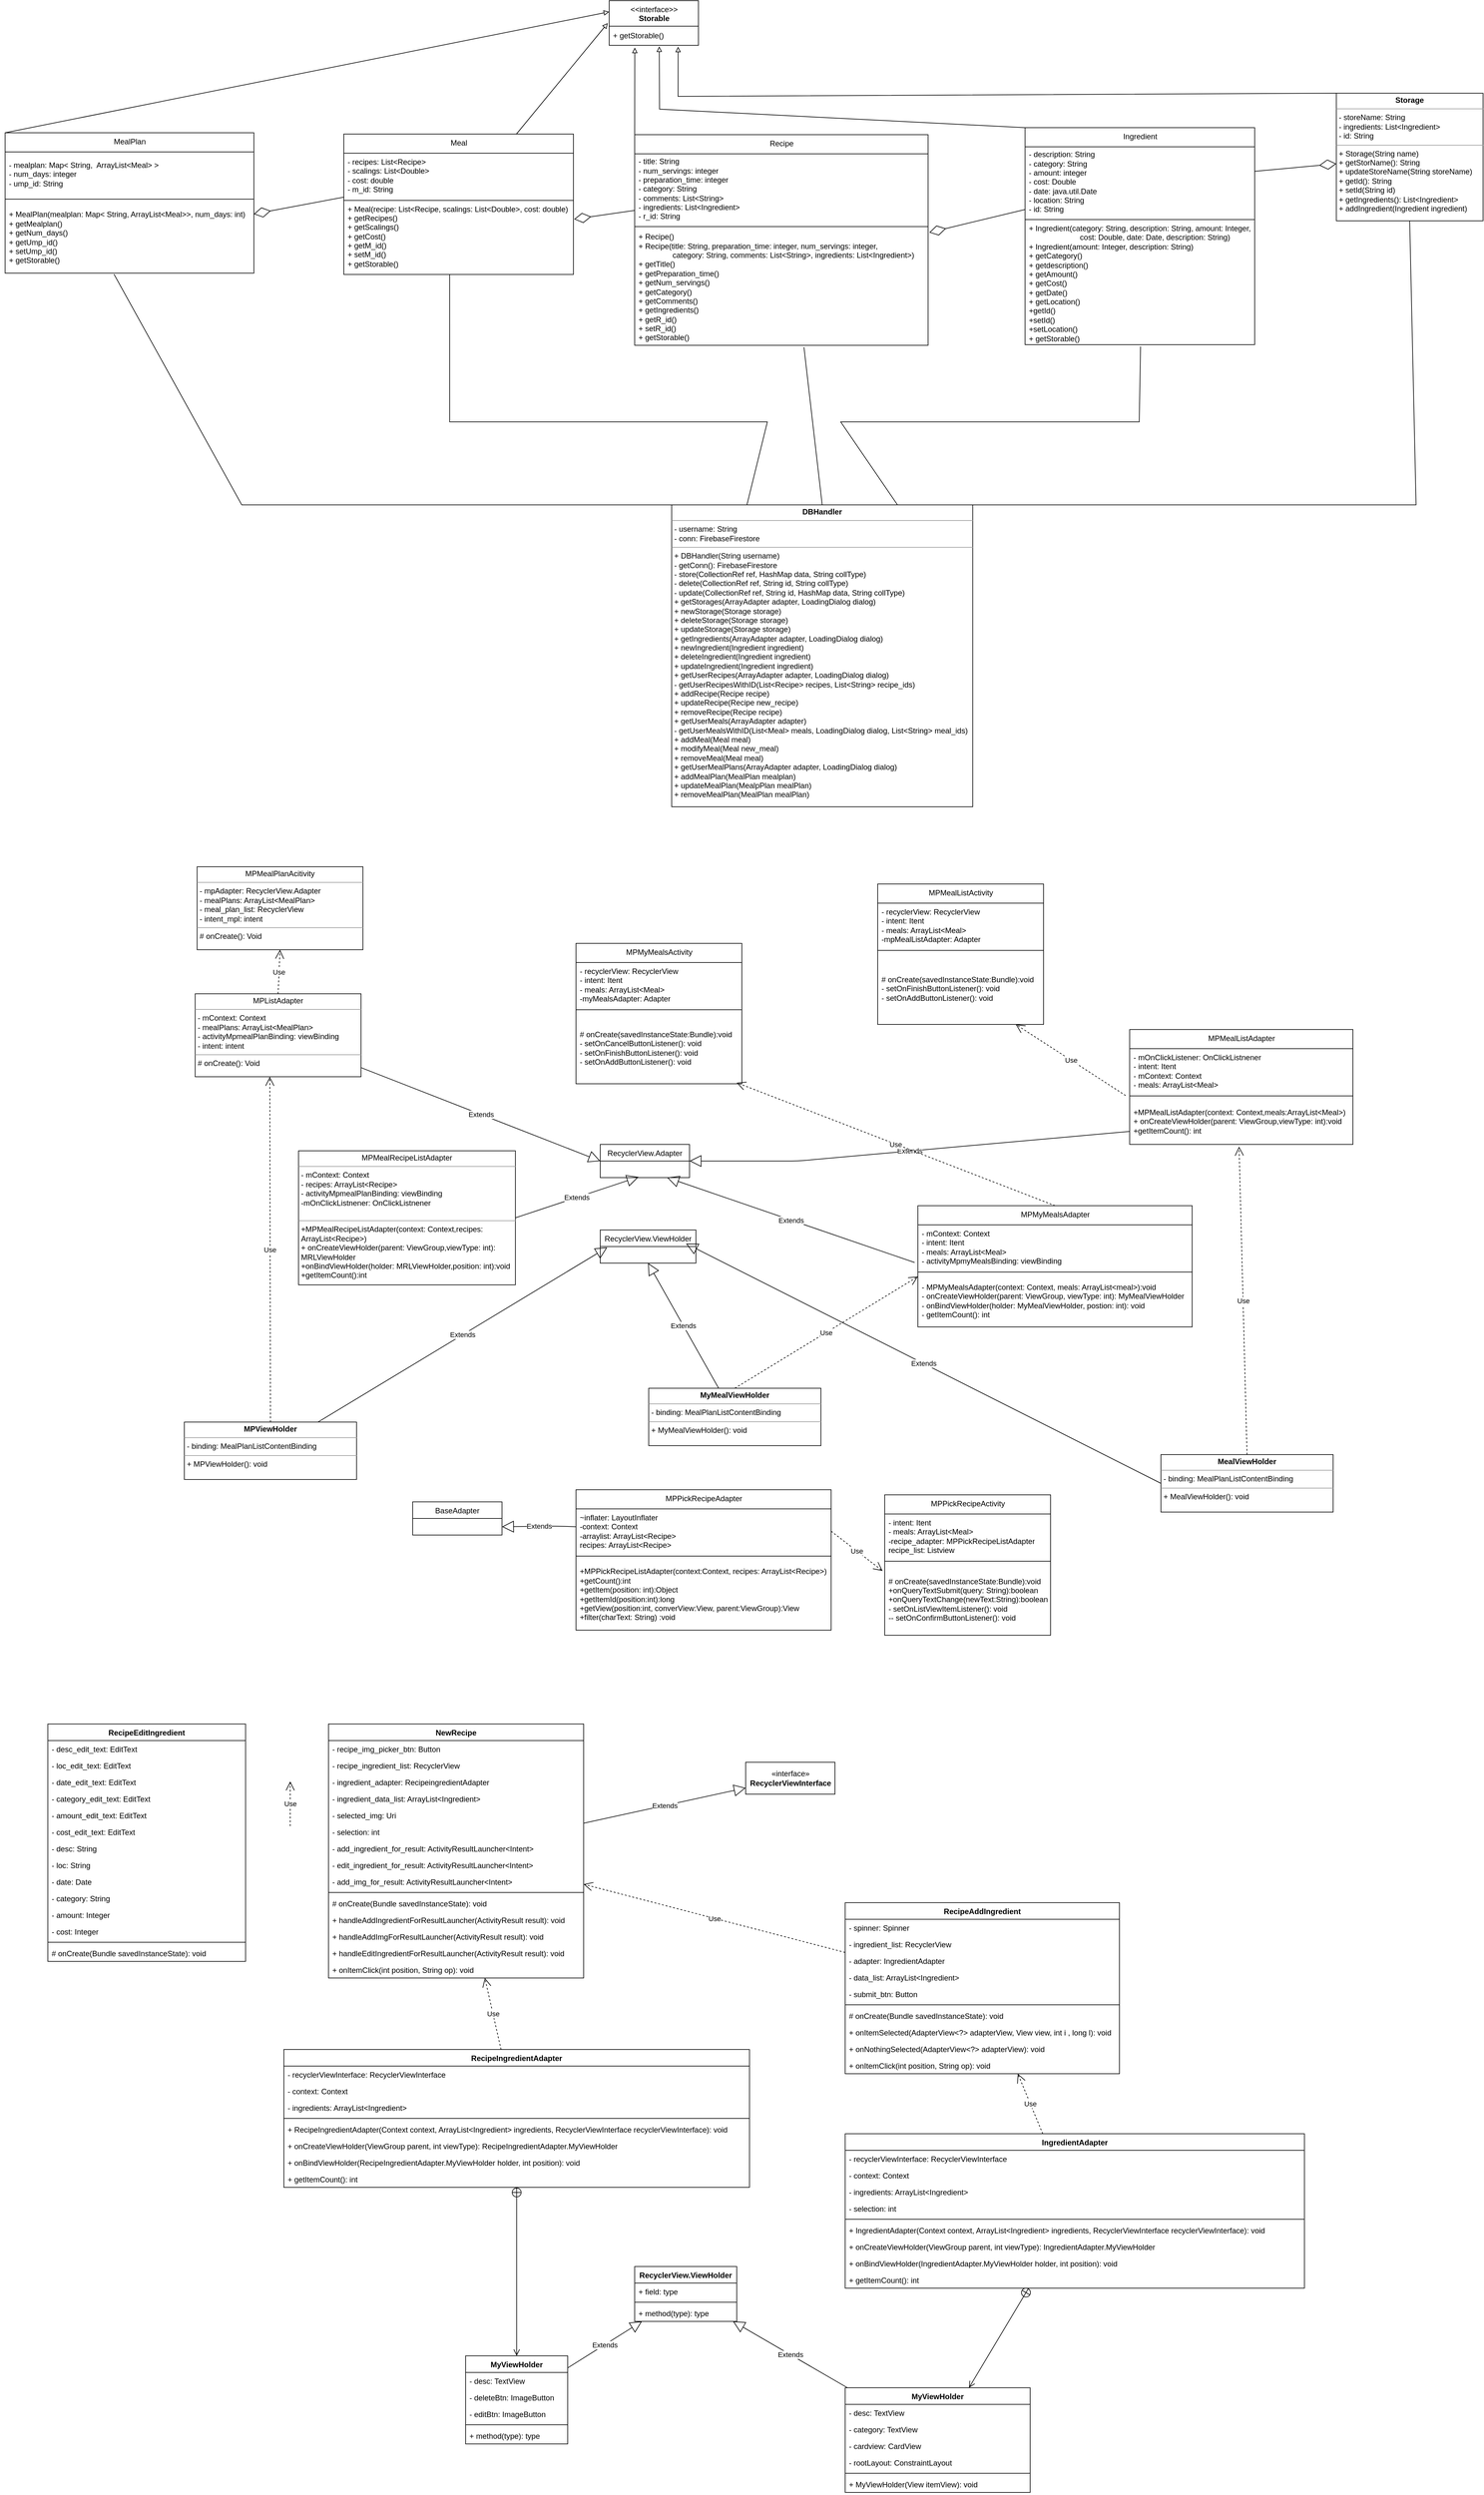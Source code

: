<mxfile>
    <diagram id="C5RBs43oDa-KdzZeNtuy" name="Page-1">
        <mxGraphModel dx="3035" dy="1762" grid="0" gridSize="10" guides="1" tooltips="1" connect="1" arrows="1" fold="1" page="1" pageScale="1" pageWidth="4681" pageHeight="3300" math="0" shadow="0">
            <root>
                <mxCell id="WIyWlLk6GJQsqaUBKTNV-0"/>
                <mxCell id="WIyWlLk6GJQsqaUBKTNV-1" parent="WIyWlLk6GJQsqaUBKTNV-0"/>
                <mxCell id="24" value="&lt;p style=&quot;margin: 0px ; margin-top: 4px ; text-align: center&quot;&gt;&lt;b&gt;MyMealViewHolder&lt;/b&gt;&lt;/p&gt;&lt;hr size=&quot;1&quot;&gt;&lt;p style=&quot;margin: 0px ; margin-left: 4px&quot;&gt;- binding: MealPlanListContentBinding&lt;/p&gt;&lt;hr size=&quot;1&quot;&gt;&lt;p style=&quot;margin: 0px ; margin-left: 4px&quot;&gt;+ MyMealViewHolder(): void&lt;/p&gt;" style="verticalAlign=top;align=left;overflow=fill;fontSize=12;fontFamily=Helvetica;html=1;" parent="WIyWlLk6GJQsqaUBKTNV-1" vertex="1">
                    <mxGeometry x="1112" y="2194" width="270" height="90" as="geometry"/>
                </mxCell>
                <mxCell id="43" value="&lt;p style=&quot;margin: 0px ; margin-top: 4px ; text-align: center&quot;&gt;MPMealPlanAcitivity&lt;/p&gt;&lt;hr size=&quot;1&quot;&gt;&lt;p style=&quot;margin: 0px ; margin-left: 4px&quot;&gt;- mpAdapter: RecyclerView.Adapter&lt;/p&gt;&lt;p style=&quot;margin: 0px ; margin-left: 4px&quot;&gt;- mealPlans: ArrayList&amp;lt;MealPlan&amp;gt;&lt;/p&gt;&lt;p style=&quot;margin: 0px ; margin-left: 4px&quot;&gt;- meal_plan_list: RecyclerView&lt;/p&gt;&lt;p style=&quot;margin: 0px ; margin-left: 4px&quot;&gt;- intent_mpl: intent&lt;/p&gt;&lt;hr size=&quot;1&quot;&gt;&lt;p style=&quot;margin: 0px ; margin-left: 4px&quot;&gt;# onCreate(): Void&lt;/p&gt;" style="verticalAlign=top;align=left;overflow=fill;fontSize=12;fontFamily=Helvetica;html=1;" parent="WIyWlLk6GJQsqaUBKTNV-1" vertex="1">
                    <mxGeometry x="404" y="1377" width="260" height="130" as="geometry"/>
                </mxCell>
                <mxCell id="224" style="edgeStyle=none;rounded=0;html=1;exitX=0;exitY=0;exitDx=0;exitDy=0;entryX=0.772;entryY=1.073;entryDx=0;entryDy=0;entryPerimeter=0;endArrow=block;endFill=0;" parent="WIyWlLk6GJQsqaUBKTNV-1" source="50" target="76" edge="1">
                    <mxGeometry relative="1" as="geometry">
                        <Array as="points">
                            <mxPoint x="1158" y="170"/>
                        </Array>
                    </mxGeometry>
                </mxCell>
                <mxCell id="50" value="&lt;p style=&quot;margin: 0px ; margin-top: 4px ; text-align: center&quot;&gt;&lt;b&gt;Storage&lt;/b&gt;&lt;/p&gt;&lt;hr size=&quot;1&quot;&gt;&lt;p style=&quot;margin: 0px ; margin-left: 4px&quot;&gt;- storeName: String&lt;/p&gt;&lt;p style=&quot;margin: 0px ; margin-left: 4px&quot;&gt;- ingredients: List&amp;lt;Ingredient&amp;gt;&lt;/p&gt;&lt;p style=&quot;margin: 0px ; margin-left: 4px&quot;&gt;- id: String&lt;/p&gt;&lt;hr size=&quot;1&quot;&gt;&lt;p style=&quot;margin: 0px ; margin-left: 4px&quot;&gt;+ Storage(String name)&lt;/p&gt;&lt;p style=&quot;margin: 0px ; margin-left: 4px&quot;&gt;+ getStorName(): String&lt;/p&gt;&lt;p style=&quot;margin: 0px ; margin-left: 4px&quot;&gt;+ updateStoreName(String storeName)&lt;/p&gt;&lt;p style=&quot;margin: 0px ; margin-left: 4px&quot;&gt;+ getId(): String&lt;/p&gt;&lt;p style=&quot;margin: 0px ; margin-left: 4px&quot;&gt;+ setId(String id)&lt;/p&gt;&lt;p style=&quot;margin: 0px ; margin-left: 4px&quot;&gt;+ getIngredients(): List&amp;lt;Ingredient&amp;gt;&lt;/p&gt;&lt;p style=&quot;margin: 0px ; margin-left: 4px&quot;&gt;+ addIngredient(Ingredient ingredient)&lt;/p&gt;&lt;p style=&quot;margin: 0px ; margin-left: 4px&quot;&gt;&lt;br&gt;&lt;/p&gt;" style="verticalAlign=top;align=left;overflow=fill;fontSize=12;fontFamily=Helvetica;html=1;" parent="WIyWlLk6GJQsqaUBKTNV-1" vertex="1">
                    <mxGeometry x="2190" y="165" width="230" height="200" as="geometry"/>
                </mxCell>
                <mxCell id="51" value="NewRecipe" style="swimlane;fontStyle=1;align=center;verticalAlign=top;childLayout=stackLayout;horizontal=1;startSize=26;horizontalStack=0;resizeParent=1;resizeParentMax=0;resizeLast=0;collapsible=1;marginBottom=0;" parent="WIyWlLk6GJQsqaUBKTNV-1" vertex="1">
                    <mxGeometry x="610" y="2720" width="400" height="398" as="geometry"/>
                </mxCell>
                <mxCell id="52" value="- recipe_img_picker_btn: Button" style="text;strokeColor=none;fillColor=none;align=left;verticalAlign=top;spacingLeft=4;spacingRight=4;overflow=hidden;rotatable=0;points=[[0,0.5],[1,0.5]];portConstraint=eastwest;" parent="51" vertex="1">
                    <mxGeometry y="26" width="400" height="26" as="geometry"/>
                </mxCell>
                <mxCell id="55" value="- recipe_ingredient_list: RecyclerView" style="text;strokeColor=none;fillColor=none;align=left;verticalAlign=top;spacingLeft=4;spacingRight=4;overflow=hidden;rotatable=0;points=[[0,0.5],[1,0.5]];portConstraint=eastwest;" parent="51" vertex="1">
                    <mxGeometry y="52" width="400" height="26" as="geometry"/>
                </mxCell>
                <mxCell id="56" value="- ingredient_adapter: RecipeingredientAdapter" style="text;strokeColor=none;fillColor=none;align=left;verticalAlign=top;spacingLeft=4;spacingRight=4;overflow=hidden;rotatable=0;points=[[0,0.5],[1,0.5]];portConstraint=eastwest;" parent="51" vertex="1">
                    <mxGeometry y="78" width="400" height="26" as="geometry"/>
                </mxCell>
                <mxCell id="57" value="- ingredient_data_list: ArrayList&lt;Ingredient&gt;" style="text;strokeColor=none;fillColor=none;align=left;verticalAlign=top;spacingLeft=4;spacingRight=4;overflow=hidden;rotatable=0;points=[[0,0.5],[1,0.5]];portConstraint=eastwest;" parent="51" vertex="1">
                    <mxGeometry y="104" width="400" height="26" as="geometry"/>
                </mxCell>
                <mxCell id="58" value="- selected_img: Uri" style="text;strokeColor=none;fillColor=none;align=left;verticalAlign=top;spacingLeft=4;spacingRight=4;overflow=hidden;rotatable=0;points=[[0,0.5],[1,0.5]];portConstraint=eastwest;" parent="51" vertex="1">
                    <mxGeometry y="130" width="400" height="26" as="geometry"/>
                </mxCell>
                <mxCell id="59" value="- selection: int" style="text;strokeColor=none;fillColor=none;align=left;verticalAlign=top;spacingLeft=4;spacingRight=4;overflow=hidden;rotatable=0;points=[[0,0.5],[1,0.5]];portConstraint=eastwest;" parent="51" vertex="1">
                    <mxGeometry y="156" width="400" height="26" as="geometry"/>
                </mxCell>
                <mxCell id="60" value="- add_ingredient_for_result: ActivityResultLauncher&lt;Intent&gt;" style="text;strokeColor=none;fillColor=none;align=left;verticalAlign=top;spacingLeft=4;spacingRight=4;overflow=hidden;rotatable=0;points=[[0,0.5],[1,0.5]];portConstraint=eastwest;" parent="51" vertex="1">
                    <mxGeometry y="182" width="400" height="26" as="geometry"/>
                </mxCell>
                <mxCell id="61" value="- edit_ingredient_for_result: ActivityResultLauncher&lt;Intent&gt;" style="text;strokeColor=none;fillColor=none;align=left;verticalAlign=top;spacingLeft=4;spacingRight=4;overflow=hidden;rotatable=0;points=[[0,0.5],[1,0.5]];portConstraint=eastwest;" parent="51" vertex="1">
                    <mxGeometry y="208" width="400" height="26" as="geometry"/>
                </mxCell>
                <mxCell id="62" value="- add_img_for_result: ActivityResultLauncher&lt;Intent&gt;" style="text;strokeColor=none;fillColor=none;align=left;verticalAlign=top;spacingLeft=4;spacingRight=4;overflow=hidden;rotatable=0;points=[[0,0.5],[1,0.5]];portConstraint=eastwest;" parent="51" vertex="1">
                    <mxGeometry y="234" width="400" height="26" as="geometry"/>
                </mxCell>
                <mxCell id="53" value="" style="line;strokeWidth=1;fillColor=none;align=left;verticalAlign=middle;spacingTop=-1;spacingLeft=3;spacingRight=3;rotatable=0;labelPosition=right;points=[];portConstraint=eastwest;" parent="51" vertex="1">
                    <mxGeometry y="260" width="400" height="8" as="geometry"/>
                </mxCell>
                <mxCell id="54" value="# onCreate(Bundle savedInstanceState): void" style="text;strokeColor=none;fillColor=none;align=left;verticalAlign=top;spacingLeft=4;spacingRight=4;overflow=hidden;rotatable=0;points=[[0,0.5],[1,0.5]];portConstraint=eastwest;" parent="51" vertex="1">
                    <mxGeometry y="268" width="400" height="26" as="geometry"/>
                </mxCell>
                <mxCell id="63" value="+ handleAddIngredientForResultLauncher(ActivityResult result): void" style="text;strokeColor=none;fillColor=none;align=left;verticalAlign=top;spacingLeft=4;spacingRight=4;overflow=hidden;rotatable=0;points=[[0,0.5],[1,0.5]];portConstraint=eastwest;" parent="51" vertex="1">
                    <mxGeometry y="294" width="400" height="26" as="geometry"/>
                </mxCell>
                <mxCell id="64" value="+ handleAddImgForResultLauncher(ActivityResult result): void" style="text;strokeColor=none;fillColor=none;align=left;verticalAlign=top;spacingLeft=4;spacingRight=4;overflow=hidden;rotatable=0;points=[[0,0.5],[1,0.5]];portConstraint=eastwest;" parent="51" vertex="1">
                    <mxGeometry y="320" width="400" height="26" as="geometry"/>
                </mxCell>
                <mxCell id="65" value="+ handleEditIngredientForResultLauncher(ActivityResult result): void" style="text;strokeColor=none;fillColor=none;align=left;verticalAlign=top;spacingLeft=4;spacingRight=4;overflow=hidden;rotatable=0;points=[[0,0.5],[1,0.5]];portConstraint=eastwest;" parent="51" vertex="1">
                    <mxGeometry y="346" width="400" height="26" as="geometry"/>
                </mxCell>
                <mxCell id="66" value="+ onItemClick(int position, String op): void" style="text;strokeColor=none;fillColor=none;align=left;verticalAlign=top;spacingLeft=4;spacingRight=4;overflow=hidden;rotatable=0;points=[[0,0.5],[1,0.5]];portConstraint=eastwest;" parent="51" vertex="1">
                    <mxGeometry y="372" width="400" height="26" as="geometry"/>
                </mxCell>
                <mxCell id="67" value="«interface»&lt;br&gt;&lt;b&gt;RecyclerViewInterface&lt;/b&gt;" style="html=1;" parent="WIyWlLk6GJQsqaUBKTNV-1" vertex="1">
                    <mxGeometry x="1264" y="2780" width="140" height="50" as="geometry"/>
                </mxCell>
                <mxCell id="68" value="Extends" style="endArrow=block;endSize=16;endFill=0;html=1;" parent="WIyWlLk6GJQsqaUBKTNV-1" source="51" target="67" edge="1">
                    <mxGeometry width="160" relative="1" as="geometry">
                        <mxPoint x="880" y="2670" as="sourcePoint"/>
                        <mxPoint x="920" y="2660" as="targetPoint"/>
                    </mxGeometry>
                </mxCell>
                <mxCell id="69" value="RecipeIngredientAdapter" style="swimlane;fontStyle=1;align=center;verticalAlign=top;childLayout=stackLayout;horizontal=1;startSize=26;horizontalStack=0;resizeParent=1;resizeParentMax=0;resizeLast=0;collapsible=1;marginBottom=0;" parent="WIyWlLk6GJQsqaUBKTNV-1" vertex="1">
                    <mxGeometry x="540" y="3230" width="730" height="216" as="geometry"/>
                </mxCell>
                <mxCell id="70" value="- recyclerViewInterface: RecyclerViewInterface" style="text;strokeColor=none;fillColor=none;align=left;verticalAlign=top;spacingLeft=4;spacingRight=4;overflow=hidden;rotatable=0;points=[[0,0.5],[1,0.5]];portConstraint=eastwest;" parent="69" vertex="1">
                    <mxGeometry y="26" width="730" height="26" as="geometry"/>
                </mxCell>
                <mxCell id="73" value="- context: Context" style="text;strokeColor=none;fillColor=none;align=left;verticalAlign=top;spacingLeft=4;spacingRight=4;overflow=hidden;rotatable=0;points=[[0,0.5],[1,0.5]];portConstraint=eastwest;" parent="69" vertex="1">
                    <mxGeometry y="52" width="730" height="26" as="geometry"/>
                </mxCell>
                <mxCell id="74" value="- ingredients: ArrayList&lt;Ingredient&gt;" style="text;strokeColor=none;fillColor=none;align=left;verticalAlign=top;spacingLeft=4;spacingRight=4;overflow=hidden;rotatable=0;points=[[0,0.5],[1,0.5]];portConstraint=eastwest;" parent="69" vertex="1">
                    <mxGeometry y="78" width="730" height="26" as="geometry"/>
                </mxCell>
                <mxCell id="71" value="" style="line;strokeWidth=1;fillColor=none;align=left;verticalAlign=middle;spacingTop=-1;spacingLeft=3;spacingRight=3;rotatable=0;labelPosition=right;points=[];portConstraint=eastwest;" parent="69" vertex="1">
                    <mxGeometry y="104" width="730" height="8" as="geometry"/>
                </mxCell>
                <mxCell id="72" value="+ RecipeIngredientAdapter(Context context, ArrayList&lt;Ingredient&gt; ingredients, RecyclerViewInterface recyclerViewInterface): void" style="text;strokeColor=none;fillColor=none;align=left;verticalAlign=top;spacingLeft=4;spacingRight=4;overflow=hidden;rotatable=0;points=[[0,0.5],[1,0.5]];portConstraint=eastwest;" parent="69" vertex="1">
                    <mxGeometry y="112" width="730" height="26" as="geometry"/>
                </mxCell>
                <mxCell id="77" value="+ onCreateViewHolder(ViewGroup parent, int viewType): RecipeIngredientAdapter.MyViewHolder" style="text;strokeColor=none;fillColor=none;align=left;verticalAlign=top;spacingLeft=4;spacingRight=4;overflow=hidden;rotatable=0;points=[[0,0.5],[1,0.5]];portConstraint=eastwest;" parent="69" vertex="1">
                    <mxGeometry y="138" width="730" height="26" as="geometry"/>
                </mxCell>
                <mxCell id="79" value="+ onBindViewHolder(RecipeIngredientAdapter.MyViewHolder holder, int position): void" style="text;strokeColor=none;fillColor=none;align=left;verticalAlign=top;spacingLeft=4;spacingRight=4;overflow=hidden;rotatable=0;points=[[0,0.5],[1,0.5]];portConstraint=eastwest;" parent="69" vertex="1">
                    <mxGeometry y="164" width="730" height="26" as="geometry"/>
                </mxCell>
                <mxCell id="80" value="+ getItemCount(): int" style="text;strokeColor=none;fillColor=none;align=left;verticalAlign=top;spacingLeft=4;spacingRight=4;overflow=hidden;rotatable=0;points=[[0,0.5],[1,0.5]];portConstraint=eastwest;" parent="69" vertex="1">
                    <mxGeometry y="190" width="730" height="26" as="geometry"/>
                </mxCell>
                <mxCell id="75" value="&amp;lt;&amp;lt;interface&amp;gt;&amp;gt;&lt;br&gt;&lt;b&gt;Storable&lt;/b&gt;" style="swimlane;fontStyle=0;align=center;verticalAlign=top;childLayout=stackLayout;horizontal=1;startSize=40;horizontalStack=0;resizeParent=1;resizeParentMax=0;resizeLast=0;collapsible=0;marginBottom=0;html=1;" parent="WIyWlLk6GJQsqaUBKTNV-1" vertex="1">
                    <mxGeometry x="1050" y="20" width="140" height="70" as="geometry"/>
                </mxCell>
                <mxCell id="76" value="+ getStorable()" style="text;html=1;strokeColor=none;fillColor=none;align=left;verticalAlign=middle;spacingLeft=4;spacingRight=4;overflow=hidden;rotatable=0;points=[[0,0.5],[1,0.5]];portConstraint=eastwest;" parent="75" vertex="1">
                    <mxGeometry y="40" width="140" height="30" as="geometry"/>
                </mxCell>
                <mxCell id="158" style="edgeStyle=none;rounded=0;sketch=0;jumpStyle=none;html=1;exitX=0;exitY=0;exitDx=0;exitDy=0;endArrow=block;endFill=0;entryX=0;entryY=0.25;entryDx=0;entryDy=0;" parent="WIyWlLk6GJQsqaUBKTNV-1" source="81" target="75" edge="1">
                    <mxGeometry relative="1" as="geometry">
                        <mxPoint x="771" y="126" as="targetPoint"/>
                        <Array as="points"/>
                    </mxGeometry>
                </mxCell>
                <mxCell id="81" value="MealPlan" style="swimlane;fontStyle=0;align=center;verticalAlign=top;childLayout=stackLayout;horizontal=1;startSize=30;horizontalStack=0;resizeParent=1;resizeParentMax=0;resizeLast=0;collapsible=0;marginBottom=0;html=1;" parent="WIyWlLk6GJQsqaUBKTNV-1" vertex="1">
                    <mxGeometry x="103" y="227" width="390" height="220" as="geometry"/>
                </mxCell>
                <mxCell id="82" value="- mealplan: Map&amp;lt; String,&amp;nbsp; ArrayList&amp;lt;Meal&amp;gt; &amp;gt;&lt;br&gt;- num_days: integer&lt;br&gt;- ump_id: String" style="text;html=1;strokeColor=none;fillColor=none;align=left;verticalAlign=middle;spacingLeft=4;spacingRight=4;overflow=hidden;rotatable=0;points=[[0,0.5],[1,0.5]];portConstraint=eastwest;" parent="81" vertex="1">
                    <mxGeometry y="30" width="390" height="70" as="geometry"/>
                </mxCell>
                <mxCell id="83" value="" style="line;strokeWidth=1;fillColor=none;align=left;verticalAlign=middle;spacingTop=-1;spacingLeft=3;spacingRight=3;rotatable=0;labelPosition=right;points=[];portConstraint=eastwest;" parent="81" vertex="1">
                    <mxGeometry y="100" width="390" height="8" as="geometry"/>
                </mxCell>
                <mxCell id="84" value="+ MealPlan(mealplan: Map&amp;lt; String, ArrayList&amp;lt;Meal&amp;gt;&amp;gt;, num_days: int)&lt;br&gt;+ getMealplan()&lt;br&gt;+ getNum_days()&lt;br&gt;+ getUmp_id()&lt;br&gt;+ setUmp_id()&lt;br&gt;+ getStorable()" style="text;html=1;strokeColor=none;fillColor=none;align=left;verticalAlign=middle;spacingLeft=4;spacingRight=4;overflow=hidden;rotatable=0;points=[[0,0.5],[1,0.5]];portConstraint=eastwest;" parent="81" vertex="1">
                    <mxGeometry y="108" width="390" height="112" as="geometry"/>
                </mxCell>
                <mxCell id="12" value="Meal" style="swimlane;fontStyle=0;align=center;verticalAlign=top;childLayout=stackLayout;horizontal=1;startSize=30;horizontalStack=0;resizeParent=1;resizeParentMax=0;resizeLast=0;collapsible=0;marginBottom=0;html=1;" parent="WIyWlLk6GJQsqaUBKTNV-1" vertex="1">
                    <mxGeometry x="634" y="229" width="360" height="220" as="geometry"/>
                </mxCell>
                <mxCell id="16" value="- recipes: List&amp;lt;Recipe&amp;gt;&lt;br&gt;- scalings: List&amp;lt;Double&amp;gt;&lt;br&gt;- cost: double&lt;br&gt;- m_id: String" style="text;html=1;strokeColor=none;fillColor=none;align=left;verticalAlign=middle;spacingLeft=4;spacingRight=4;overflow=hidden;rotatable=0;points=[[0,0.5],[1,0.5]];portConstraint=eastwest;" parent="12" vertex="1">
                    <mxGeometry y="30" width="360" height="70" as="geometry"/>
                </mxCell>
                <mxCell id="17" value="" style="line;strokeWidth=1;fillColor=none;align=left;verticalAlign=middle;spacingTop=-1;spacingLeft=3;spacingRight=3;rotatable=0;labelPosition=right;points=[];portConstraint=eastwest;" parent="12" vertex="1">
                    <mxGeometry y="100" width="360" height="8" as="geometry"/>
                </mxCell>
                <mxCell id="19" value="+ Meal(recipe: List&amp;lt;Recipe, scalings: List&amp;lt;Double&amp;gt;, cost: double)&lt;br&gt;+ getRecipes()&lt;br&gt;+ getScalings()&lt;br&gt;+ getCost()&lt;br&gt;+ getM_id()&lt;br&gt;+ setM_id()&lt;br&gt;+ getStorable()&lt;br&gt;&lt;br&gt;" style="text;html=1;strokeColor=none;fillColor=none;align=left;verticalAlign=middle;spacingLeft=4;spacingRight=4;overflow=hidden;rotatable=0;points=[[0,0.5],[1,0.5]];portConstraint=eastwest;" parent="12" vertex="1">
                    <mxGeometry y="108" width="360" height="112" as="geometry"/>
                </mxCell>
                <mxCell id="85" value="MyViewHolder" style="swimlane;fontStyle=1;align=center;verticalAlign=top;childLayout=stackLayout;horizontal=1;startSize=26;horizontalStack=0;resizeParent=1;resizeParentMax=0;resizeLast=0;collapsible=1;marginBottom=0;" parent="WIyWlLk6GJQsqaUBKTNV-1" vertex="1">
                    <mxGeometry x="825" y="3710" width="160" height="138" as="geometry"/>
                </mxCell>
                <mxCell id="86" value="- desc: TextView" style="text;strokeColor=none;fillColor=none;align=left;verticalAlign=top;spacingLeft=4;spacingRight=4;overflow=hidden;rotatable=0;points=[[0,0.5],[1,0.5]];portConstraint=eastwest;" parent="85" vertex="1">
                    <mxGeometry y="26" width="160" height="26" as="geometry"/>
                </mxCell>
                <mxCell id="95" value="- deleteBtn: ImageButton" style="text;strokeColor=none;fillColor=none;align=left;verticalAlign=top;spacingLeft=4;spacingRight=4;overflow=hidden;rotatable=0;points=[[0,0.5],[1,0.5]];portConstraint=eastwest;" parent="85" vertex="1">
                    <mxGeometry y="52" width="160" height="26" as="geometry"/>
                </mxCell>
                <mxCell id="96" value="- editBtn: ImageButton" style="text;strokeColor=none;fillColor=none;align=left;verticalAlign=top;spacingLeft=4;spacingRight=4;overflow=hidden;rotatable=0;points=[[0,0.5],[1,0.5]];portConstraint=eastwest;" parent="85" vertex="1">
                    <mxGeometry y="78" width="160" height="26" as="geometry"/>
                </mxCell>
                <mxCell id="87" value="" style="line;strokeWidth=1;fillColor=none;align=left;verticalAlign=middle;spacingTop=-1;spacingLeft=3;spacingRight=3;rotatable=0;labelPosition=right;points=[];portConstraint=eastwest;" parent="85" vertex="1">
                    <mxGeometry y="104" width="160" height="8" as="geometry"/>
                </mxCell>
                <mxCell id="88" value="+ method(type): type" style="text;strokeColor=none;fillColor=none;align=left;verticalAlign=top;spacingLeft=4;spacingRight=4;overflow=hidden;rotatable=0;points=[[0,0.5],[1,0.5]];portConstraint=eastwest;" parent="85" vertex="1">
                    <mxGeometry y="112" width="160" height="26" as="geometry"/>
                </mxCell>
                <mxCell id="89" value="RecyclerView.ViewHolder" style="swimlane;fontStyle=1;align=center;verticalAlign=top;childLayout=stackLayout;horizontal=1;startSize=26;horizontalStack=0;resizeParent=1;resizeParentMax=0;resizeLast=0;collapsible=1;marginBottom=0;" parent="WIyWlLk6GJQsqaUBKTNV-1" vertex="1">
                    <mxGeometry x="1090" y="3570" width="160" height="86" as="geometry"/>
                </mxCell>
                <mxCell id="90" value="+ field: type" style="text;strokeColor=none;fillColor=none;align=left;verticalAlign=top;spacingLeft=4;spacingRight=4;overflow=hidden;rotatable=0;points=[[0,0.5],[1,0.5]];portConstraint=eastwest;" parent="89" vertex="1">
                    <mxGeometry y="26" width="160" height="26" as="geometry"/>
                </mxCell>
                <mxCell id="91" value="" style="line;strokeWidth=1;fillColor=none;align=left;verticalAlign=middle;spacingTop=-1;spacingLeft=3;spacingRight=3;rotatable=0;labelPosition=right;points=[];portConstraint=eastwest;" parent="89" vertex="1">
                    <mxGeometry y="52" width="160" height="8" as="geometry"/>
                </mxCell>
                <mxCell id="92" value="+ method(type): type" style="text;strokeColor=none;fillColor=none;align=left;verticalAlign=top;spacingLeft=4;spacingRight=4;overflow=hidden;rotatable=0;points=[[0,0.5],[1,0.5]];portConstraint=eastwest;" parent="89" vertex="1">
                    <mxGeometry y="60" width="160" height="26" as="geometry"/>
                </mxCell>
                <mxCell id="93" value="Extends" style="endArrow=block;endSize=16;endFill=0;html=1;" parent="WIyWlLk6GJQsqaUBKTNV-1" source="85" target="89" edge="1">
                    <mxGeometry width="160" relative="1" as="geometry">
                        <mxPoint x="525" y="3780" as="sourcePoint"/>
                        <mxPoint x="685" y="3780" as="targetPoint"/>
                    </mxGeometry>
                </mxCell>
                <mxCell id="97" value="" style="endArrow=open;startArrow=circlePlus;endFill=0;startFill=0;endSize=8;html=1;" parent="WIyWlLk6GJQsqaUBKTNV-1" source="69" target="85" edge="1">
                    <mxGeometry width="160" relative="1" as="geometry">
                        <mxPoint x="635" y="3640" as="sourcePoint"/>
                        <mxPoint x="795" y="3640" as="targetPoint"/>
                    </mxGeometry>
                </mxCell>
                <mxCell id="98" value="MPMyMealsActivity" style="swimlane;fontStyle=0;align=center;verticalAlign=top;childLayout=stackLayout;horizontal=1;startSize=30;horizontalStack=0;resizeParent=1;resizeParentMax=0;resizeLast=0;collapsible=0;marginBottom=0;html=1;" parent="WIyWlLk6GJQsqaUBKTNV-1" vertex="1">
                    <mxGeometry x="998" y="1497" width="260" height="220" as="geometry"/>
                </mxCell>
                <mxCell id="99" value="- recyclerView: RecyclerView&lt;br&gt;- intent: Itent&lt;br&gt;- meals: ArrayList&amp;lt;Meal&amp;gt;&lt;br&gt;-myMealsAdapter: Adapter" style="text;html=1;strokeColor=none;fillColor=none;align=left;verticalAlign=middle;spacingLeft=4;spacingRight=4;overflow=hidden;rotatable=0;points=[[0,0.5],[1,0.5]];portConstraint=eastwest;" parent="98" vertex="1">
                    <mxGeometry y="30" width="260" height="70" as="geometry"/>
                </mxCell>
                <mxCell id="100" value="" style="line;strokeWidth=1;fillColor=none;align=left;verticalAlign=middle;spacingTop=-1;spacingLeft=3;spacingRight=3;rotatable=0;labelPosition=right;points=[];portConstraint=eastwest;" parent="98" vertex="1">
                    <mxGeometry y="100" width="260" height="8" as="geometry"/>
                </mxCell>
                <mxCell id="101" value="# onCreate(savedInstanceState:Bundle):void&lt;br&gt;- setOnCancelButtonListener(): void&lt;br&gt;- setOnFinishButtonListener(): void&lt;br&gt;- setOnAddButtonListener(): void" style="text;html=1;strokeColor=none;fillColor=none;align=left;verticalAlign=middle;spacingLeft=4;spacingRight=4;overflow=hidden;rotatable=0;points=[[0,0.5],[1,0.5]];portConstraint=eastwest;" parent="98" vertex="1">
                    <mxGeometry y="108" width="260" height="112" as="geometry"/>
                </mxCell>
                <mxCell id="103" value="MPMealListActivity" style="swimlane;fontStyle=0;align=center;verticalAlign=top;childLayout=stackLayout;horizontal=1;startSize=30;horizontalStack=0;resizeParent=1;resizeParentMax=0;resizeLast=0;collapsible=0;marginBottom=0;html=1;" parent="WIyWlLk6GJQsqaUBKTNV-1" vertex="1">
                    <mxGeometry x="1471" y="1404" width="260" height="220" as="geometry"/>
                </mxCell>
                <mxCell id="104" value="- recyclerView: RecyclerView&lt;br&gt;- intent: Itent&lt;br&gt;- meals: ArrayList&amp;lt;Meal&amp;gt;&lt;br&gt;-mpMealListAdapter: Adapter" style="text;html=1;strokeColor=none;fillColor=none;align=left;verticalAlign=middle;spacingLeft=4;spacingRight=4;overflow=hidden;rotatable=0;points=[[0,0.5],[1,0.5]];portConstraint=eastwest;" parent="103" vertex="1">
                    <mxGeometry y="30" width="260" height="70" as="geometry"/>
                </mxCell>
                <mxCell id="105" value="" style="line;strokeWidth=1;fillColor=none;align=left;verticalAlign=middle;spacingTop=-1;spacingLeft=3;spacingRight=3;rotatable=0;labelPosition=right;points=[];portConstraint=eastwest;" parent="103" vertex="1">
                    <mxGeometry y="100" width="260" height="8" as="geometry"/>
                </mxCell>
                <mxCell id="106" value="# onCreate(savedInstanceState:Bundle):void&lt;br&gt;- setOnFinishButtonListener(): void&lt;br&gt;- setOnAddButtonListener(): void" style="text;html=1;strokeColor=none;fillColor=none;align=left;verticalAlign=middle;spacingLeft=4;spacingRight=4;overflow=hidden;rotatable=0;points=[[0,0.5],[1,0.5]];portConstraint=eastwest;" parent="103" vertex="1">
                    <mxGeometry y="108" width="260" height="112" as="geometry"/>
                </mxCell>
                <mxCell id="107" value="RecipeAddIngredient" style="swimlane;fontStyle=1;align=center;verticalAlign=top;childLayout=stackLayout;horizontal=1;startSize=26;horizontalStack=0;resizeParent=1;resizeParentMax=0;resizeLast=0;collapsible=1;marginBottom=0;" parent="WIyWlLk6GJQsqaUBKTNV-1" vertex="1">
                    <mxGeometry x="1420" y="3000" width="430" height="268" as="geometry"/>
                </mxCell>
                <mxCell id="108" value="- spinner: Spinner" style="text;strokeColor=none;fillColor=none;align=left;verticalAlign=top;spacingLeft=4;spacingRight=4;overflow=hidden;rotatable=0;points=[[0,0.5],[1,0.5]];portConstraint=eastwest;" parent="107" vertex="1">
                    <mxGeometry y="26" width="430" height="26" as="geometry"/>
                </mxCell>
                <mxCell id="113" value="- ingredient_list: RecyclerView" style="text;strokeColor=none;fillColor=none;align=left;verticalAlign=top;spacingLeft=4;spacingRight=4;overflow=hidden;rotatable=0;points=[[0,0.5],[1,0.5]];portConstraint=eastwest;" parent="107" vertex="1">
                    <mxGeometry y="52" width="430" height="26" as="geometry"/>
                </mxCell>
                <mxCell id="114" value="- adapter: IngredientAdapter" style="text;strokeColor=none;fillColor=none;align=left;verticalAlign=top;spacingLeft=4;spacingRight=4;overflow=hidden;rotatable=0;points=[[0,0.5],[1,0.5]];portConstraint=eastwest;" parent="107" vertex="1">
                    <mxGeometry y="78" width="430" height="26" as="geometry"/>
                </mxCell>
                <mxCell id="126" value="- data_list: ArrayList&lt;Ingredient&gt;" style="text;strokeColor=none;fillColor=none;align=left;verticalAlign=top;spacingLeft=4;spacingRight=4;overflow=hidden;rotatable=0;points=[[0,0.5],[1,0.5]];portConstraint=eastwest;" parent="107" vertex="1">
                    <mxGeometry y="104" width="430" height="26" as="geometry"/>
                </mxCell>
                <mxCell id="127" value="- submit_btn: Button" style="text;strokeColor=none;fillColor=none;align=left;verticalAlign=top;spacingLeft=4;spacingRight=4;overflow=hidden;rotatable=0;points=[[0,0.5],[1,0.5]];portConstraint=eastwest;" parent="107" vertex="1">
                    <mxGeometry y="130" width="430" height="26" as="geometry"/>
                </mxCell>
                <mxCell id="109" value="" style="line;strokeWidth=1;fillColor=none;align=left;verticalAlign=middle;spacingTop=-1;spacingLeft=3;spacingRight=3;rotatable=0;labelPosition=right;points=[];portConstraint=eastwest;" parent="107" vertex="1">
                    <mxGeometry y="156" width="430" height="8" as="geometry"/>
                </mxCell>
                <mxCell id="110" value="# onCreate(Bundle savedInstanceState): void" style="text;strokeColor=none;fillColor=none;align=left;verticalAlign=top;spacingLeft=4;spacingRight=4;overflow=hidden;rotatable=0;points=[[0,0.5],[1,0.5]];portConstraint=eastwest;" parent="107" vertex="1">
                    <mxGeometry y="164" width="430" height="26" as="geometry"/>
                </mxCell>
                <mxCell id="136" value="+ onItemSelected(AdapterView&lt;?&gt; adapterView, View view, int i , long l): void" style="text;strokeColor=none;fillColor=none;align=left;verticalAlign=top;spacingLeft=4;spacingRight=4;overflow=hidden;rotatable=0;points=[[0,0.5],[1,0.5]];portConstraint=eastwest;" parent="107" vertex="1">
                    <mxGeometry y="190" width="430" height="26" as="geometry"/>
                </mxCell>
                <mxCell id="138" value="+ onNothingSelected(AdapterView&lt;?&gt; adapterView): void" style="text;strokeColor=none;fillColor=none;align=left;verticalAlign=top;spacingLeft=4;spacingRight=4;overflow=hidden;rotatable=0;points=[[0,0.5],[1,0.5]];portConstraint=eastwest;" parent="107" vertex="1">
                    <mxGeometry y="216" width="430" height="26" as="geometry"/>
                </mxCell>
                <mxCell id="139" value="+ onItemClick(int position, String op): void" style="text;strokeColor=none;fillColor=none;align=left;verticalAlign=top;spacingLeft=4;spacingRight=4;overflow=hidden;rotatable=0;points=[[0,0.5],[1,0.5]];portConstraint=eastwest;" parent="107" vertex="1">
                    <mxGeometry y="242" width="430" height="26" as="geometry"/>
                </mxCell>
                <mxCell id="115" value="MPMyMealsAdapter" style="swimlane;fontStyle=0;align=center;verticalAlign=top;childLayout=stackLayout;horizontal=1;startSize=30;horizontalStack=0;resizeParent=1;resizeParentMax=0;resizeLast=0;collapsible=0;marginBottom=0;html=1;" parent="WIyWlLk6GJQsqaUBKTNV-1" vertex="1">
                    <mxGeometry x="1534" y="1908" width="430" height="190" as="geometry"/>
                </mxCell>
                <mxCell id="116" value="- mContext: Context&lt;br&gt;- intent: Itent&lt;br&gt;- meals: ArrayList&amp;lt;Meal&amp;gt;&lt;br&gt;- activityMpmyMealsBinding: viewBinding" style="text;html=1;strokeColor=none;fillColor=none;align=left;verticalAlign=middle;spacingLeft=4;spacingRight=4;overflow=hidden;rotatable=0;points=[[0,0.5],[1,0.5]];portConstraint=eastwest;" parent="115" vertex="1">
                    <mxGeometry y="30" width="430" height="70" as="geometry"/>
                </mxCell>
                <mxCell id="117" value="" style="line;strokeWidth=1;fillColor=none;align=left;verticalAlign=middle;spacingTop=-1;spacingLeft=3;spacingRight=3;rotatable=0;labelPosition=right;points=[];portConstraint=eastwest;" parent="115" vertex="1">
                    <mxGeometry y="100" width="430" height="8" as="geometry"/>
                </mxCell>
                <mxCell id="118" value="- MPMyMealsAdapter(context: Context, meals: ArrayList&amp;lt;meal&amp;gt;):void&lt;br&gt;- onCreateViewHolder(parent: ViewGroup, viewType: int): MyMealViewHolder&lt;br&gt;- onBindViewHolder(holder: MyMealViewHolder, postion: int): void&lt;br&gt;- getItemCount(): int" style="text;html=1;strokeColor=none;fillColor=none;align=left;verticalAlign=middle;spacingLeft=4;spacingRight=4;overflow=hidden;rotatable=0;points=[[0,0.5],[1,0.5]];portConstraint=eastwest;" parent="115" vertex="1">
                    <mxGeometry y="108" width="430" height="82" as="geometry"/>
                </mxCell>
                <mxCell id="121" value="MPPickRecipeActivity" style="swimlane;fontStyle=0;align=center;verticalAlign=top;childLayout=stackLayout;horizontal=1;startSize=30;horizontalStack=0;resizeParent=1;resizeParentMax=0;resizeLast=0;collapsible=0;marginBottom=0;html=1;" parent="WIyWlLk6GJQsqaUBKTNV-1" vertex="1">
                    <mxGeometry x="1482" y="2361" width="260" height="220" as="geometry"/>
                </mxCell>
                <mxCell id="122" value="- intent: Itent&lt;br&gt;- meals: ArrayList&amp;lt;Meal&amp;gt;&lt;br&gt;-recipe_adapter: MPPickRecipeListAdapter&lt;br&gt;recipe_list: Listview" style="text;html=1;strokeColor=none;fillColor=none;align=left;verticalAlign=middle;spacingLeft=4;spacingRight=4;overflow=hidden;rotatable=0;points=[[0,0.5],[1,0.5]];portConstraint=eastwest;" parent="121" vertex="1">
                    <mxGeometry y="30" width="260" height="70" as="geometry"/>
                </mxCell>
                <mxCell id="123" value="" style="line;strokeWidth=1;fillColor=none;align=left;verticalAlign=middle;spacingTop=-1;spacingLeft=3;spacingRight=3;rotatable=0;labelPosition=right;points=[];portConstraint=eastwest;" parent="121" vertex="1">
                    <mxGeometry y="100" width="260" height="8" as="geometry"/>
                </mxCell>
                <mxCell id="124" value="# onCreate(savedInstanceState:Bundle):void&lt;br&gt;+onQueryTextSubmit(query: String):boolean&lt;br&gt;+onQueryTextChange(newText:String):boolean&lt;br&gt;- setOnListViewItemListener(): void&lt;br&gt;-- setOnConfirmButtonListener(): void" style="text;html=1;strokeColor=none;fillColor=none;align=left;verticalAlign=middle;spacingLeft=4;spacingRight=4;overflow=hidden;rotatable=0;points=[[0,0.5],[1,0.5]];portConstraint=eastwest;" parent="121" vertex="1">
                    <mxGeometry y="108" width="260" height="112" as="geometry"/>
                </mxCell>
                <mxCell id="125" value="Use" style="endArrow=open;endSize=12;dashed=1;html=1;" parent="WIyWlLk6GJQsqaUBKTNV-1" source="69" target="51" edge="1">
                    <mxGeometry width="160" relative="1" as="geometry">
                        <mxPoint x="730" y="3170" as="sourcePoint"/>
                        <mxPoint x="890" y="3170" as="targetPoint"/>
                    </mxGeometry>
                </mxCell>
                <mxCell id="132" value="MPPickRecipeAdapter" style="swimlane;fontStyle=0;align=center;verticalAlign=top;childLayout=stackLayout;horizontal=1;startSize=30;horizontalStack=0;resizeParent=1;resizeParentMax=0;resizeLast=0;collapsible=0;marginBottom=0;html=1;" parent="WIyWlLk6GJQsqaUBKTNV-1" vertex="1">
                    <mxGeometry x="998" y="2353" width="400" height="220" as="geometry"/>
                </mxCell>
                <mxCell id="133" value="~inflater: LayoutInflater&lt;br&gt;-context: Context&lt;br&gt;-arraylist: ArrayList&amp;lt;Recipe&amp;gt;&lt;br&gt;recipes: ArrayList&amp;lt;Recipe&amp;gt;" style="text;html=1;strokeColor=none;fillColor=none;align=left;verticalAlign=middle;spacingLeft=4;spacingRight=4;overflow=hidden;rotatable=0;points=[[0,0.5],[1,0.5]];portConstraint=eastwest;" parent="132" vertex="1">
                    <mxGeometry y="30" width="400" height="70" as="geometry"/>
                </mxCell>
                <mxCell id="134" value="" style="line;strokeWidth=1;fillColor=none;align=left;verticalAlign=middle;spacingTop=-1;spacingLeft=3;spacingRight=3;rotatable=0;labelPosition=right;points=[];portConstraint=eastwest;" parent="132" vertex="1">
                    <mxGeometry y="100" width="400" height="8" as="geometry"/>
                </mxCell>
                <mxCell id="135" value="+MPPickRecipeListAdapter(context:Context, recipes: ArrayList&amp;lt;Recipe&amp;gt;)&lt;br&gt;+getCount():int&lt;br&gt;+getItem(position: int):Object&lt;br&gt;+getItemId(position:int):long&lt;br&gt;+getView(position:int, converView:View, parent:ViewGroup):View&lt;br&gt;+filter(charText: String) :void" style="text;html=1;strokeColor=none;fillColor=none;align=left;verticalAlign=middle;spacingLeft=4;spacingRight=4;overflow=hidden;rotatable=0;points=[[0,0.5],[1,0.5]];portConstraint=eastwest;" parent="132" vertex="1">
                    <mxGeometry y="108" width="400" height="112" as="geometry"/>
                </mxCell>
                <mxCell id="227" style="edgeStyle=none;rounded=0;html=1;exitX=0.5;exitY=0;exitDx=0;exitDy=0;entryX=0.577;entryY=1.017;entryDx=0;entryDy=0;entryPerimeter=0;endArrow=none;endFill=0;" parent="WIyWlLk6GJQsqaUBKTNV-1" source="137" target="168" edge="1">
                    <mxGeometry relative="1" as="geometry"/>
                </mxCell>
                <mxCell id="228" style="edgeStyle=none;rounded=0;html=1;exitX=0;exitY=0;exitDx=0;exitDy=0;entryX=0.438;entryY=1.016;entryDx=0;entryDy=0;entryPerimeter=0;endArrow=none;endFill=0;" parent="WIyWlLk6GJQsqaUBKTNV-1" source="137" target="84" edge="1">
                    <mxGeometry relative="1" as="geometry">
                        <Array as="points">
                            <mxPoint x="474" y="810"/>
                        </Array>
                    </mxGeometry>
                </mxCell>
                <mxCell id="229" style="edgeStyle=none;rounded=0;html=1;exitX=0.25;exitY=0;exitDx=0;exitDy=0;entryX=0.461;entryY=1.004;entryDx=0;entryDy=0;entryPerimeter=0;endArrow=none;endFill=0;" parent="WIyWlLk6GJQsqaUBKTNV-1" source="137" target="19" edge="1">
                    <mxGeometry relative="1" as="geometry">
                        <Array as="points">
                            <mxPoint x="1298" y="680"/>
                            <mxPoint x="800" y="680"/>
                        </Array>
                    </mxGeometry>
                </mxCell>
                <mxCell id="230" style="edgeStyle=none;rounded=0;html=1;exitX=0.75;exitY=0;exitDx=0;exitDy=0;entryX=0.503;entryY=1.016;entryDx=0;entryDy=0;entryPerimeter=0;endArrow=none;endFill=0;" parent="WIyWlLk6GJQsqaUBKTNV-1" source="137" target="216" edge="1">
                    <mxGeometry relative="1" as="geometry">
                        <Array as="points">
                            <mxPoint x="1413" y="680"/>
                            <mxPoint x="1881" y="680"/>
                        </Array>
                    </mxGeometry>
                </mxCell>
                <mxCell id="231" style="edgeStyle=none;rounded=0;html=1;exitX=1;exitY=0;exitDx=0;exitDy=0;entryX=0.5;entryY=1;entryDx=0;entryDy=0;endArrow=none;endFill=0;" parent="WIyWlLk6GJQsqaUBKTNV-1" source="137" target="50" edge="1">
                    <mxGeometry relative="1" as="geometry">
                        <Array as="points">
                            <mxPoint x="2160" y="810"/>
                            <mxPoint x="2315" y="810"/>
                        </Array>
                    </mxGeometry>
                </mxCell>
                <mxCell id="137" value="&lt;p style=&quot;margin: 0px ; margin-top: 4px ; text-align: center&quot;&gt;&lt;b&gt;DBHandler&lt;/b&gt;&lt;/p&gt;&lt;hr size=&quot;1&quot;&gt;&lt;p style=&quot;margin: 0px ; margin-left: 4px&quot;&gt;- username: String&lt;/p&gt;&lt;p style=&quot;margin: 0px ; margin-left: 4px&quot;&gt;- conn: FirebaseFirestore&lt;/p&gt;&lt;hr size=&quot;1&quot;&gt;&lt;p style=&quot;margin: 0px ; margin-left: 4px&quot;&gt;+ DBHandler(String username)&lt;/p&gt;&lt;p style=&quot;margin: 0px ; margin-left: 4px&quot;&gt;- getConn(): FirebaseFirestore&lt;/p&gt;&lt;p style=&quot;margin: 0px ; margin-left: 4px&quot;&gt;- store(CollectionRef ref, HashMap data, String collType)&lt;/p&gt;&lt;p style=&quot;margin: 0px ; margin-left: 4px&quot;&gt;- delete(CollectionRef ref, String id, String collType)&lt;/p&gt;&lt;p style=&quot;margin: 0px ; margin-left: 4px&quot;&gt;- update(CollectionRef ref, String id, HashMap data, String collType)&lt;/p&gt;&lt;p style=&quot;margin: 0px ; margin-left: 4px&quot;&gt;+ getStorages(ArrayAdapter adapter, LoadingDialog dialog)&lt;/p&gt;&lt;p style=&quot;margin: 0px ; margin-left: 4px&quot;&gt;+ newStorage(Storage storage)&lt;/p&gt;&lt;p style=&quot;margin: 0px ; margin-left: 4px&quot;&gt;+ deleteStorage(Storage storage)&lt;/p&gt;&lt;p style=&quot;margin: 0px ; margin-left: 4px&quot;&gt;+ updateStorage(Storage storage)&lt;/p&gt;&lt;p style=&quot;margin: 0px ; margin-left: 4px&quot;&gt;+ getIngredients(ArrayAdapter adapter, LoadingDialog dialog)&lt;/p&gt;&lt;p style=&quot;margin: 0px ; margin-left: 4px&quot;&gt;+ newIngredient(Ingredient ingredient)&lt;/p&gt;&lt;p style=&quot;margin: 0px ; margin-left: 4px&quot;&gt;+ deleteIngredient(Ingredient ingredient)&lt;/p&gt;&lt;p style=&quot;margin: 0px ; margin-left: 4px&quot;&gt;+ updateIngredient(Ingredient ingredient)&lt;/p&gt;&lt;p style=&quot;margin: 0px ; margin-left: 4px&quot;&gt;+ getUserRecipes(ArrayAdapter adapter, LoadingDialog dialog)&lt;/p&gt;&lt;p style=&quot;margin: 0px ; margin-left: 4px&quot;&gt;- getUserRecipesWithID(List&amp;lt;Recipe&amp;gt; recipes, List&amp;lt;String&amp;gt; recipe_ids)&lt;/p&gt;&lt;p style=&quot;margin: 0px ; margin-left: 4px&quot;&gt;+ addRecipe(Recipe recipe)&lt;/p&gt;&lt;p style=&quot;margin: 0px ; margin-left: 4px&quot;&gt;+ updateRecipe(Recipe new_recipe)&lt;/p&gt;&lt;p style=&quot;margin: 0px ; margin-left: 4px&quot;&gt;+ removeRecipe(Recipe recipe)&lt;/p&gt;&lt;p style=&quot;margin: 0px ; margin-left: 4px&quot;&gt;+ getUserMeals(ArrayAdapter adapter)&lt;/p&gt;&lt;p style=&quot;margin: 0px ; margin-left: 4px&quot;&gt;- getUserMealsWithID(List&amp;lt;Meal&amp;gt; meals, LoadingDialog dialog, List&amp;lt;String&amp;gt; meal_ids)&lt;/p&gt;&lt;p style=&quot;margin: 0px ; margin-left: 4px&quot;&gt;+ addMeal(Meal meal)&lt;/p&gt;&lt;p style=&quot;margin: 0px ; margin-left: 4px&quot;&gt;+ modifyMeal(Meal new_meal)&lt;/p&gt;&lt;p style=&quot;margin: 0px ; margin-left: 4px&quot;&gt;+ removeMeal(Meal meal)&lt;/p&gt;&lt;p style=&quot;margin: 0px ; margin-left: 4px&quot;&gt;+ getUserMealPlans(ArrayAdapter adapter, LoadingDialog dialog)&lt;/p&gt;&lt;p style=&quot;margin: 0px ; margin-left: 4px&quot;&gt;+ addMealPlan(MealPlan mealplan)&lt;/p&gt;&lt;p style=&quot;margin: 0px ; margin-left: 4px&quot;&gt;+ updateMealPlan(MealpPlan mealPlan)&lt;/p&gt;&lt;p style=&quot;margin: 0px ; margin-left: 4px&quot;&gt;+ removeMealPlan(MealPlan mealPlan)&lt;/p&gt;&lt;p style=&quot;margin: 0px ; margin-left: 4px&quot;&gt;&lt;br&gt;&lt;/p&gt;" style="verticalAlign=top;align=left;overflow=fill;fontSize=12;fontFamily=Helvetica;html=1;" parent="WIyWlLk6GJQsqaUBKTNV-1" vertex="1">
                    <mxGeometry x="1148" y="810" width="472" height="473" as="geometry"/>
                </mxCell>
                <mxCell id="140" value="IngredientAdapter" style="swimlane;fontStyle=1;align=center;verticalAlign=top;childLayout=stackLayout;horizontal=1;startSize=26;horizontalStack=0;resizeParent=1;resizeParentMax=0;resizeLast=0;collapsible=1;marginBottom=0;" parent="WIyWlLk6GJQsqaUBKTNV-1" vertex="1">
                    <mxGeometry x="1420" y="3362" width="720" height="242" as="geometry"/>
                </mxCell>
                <mxCell id="141" value="- recyclerViewInterface: RecyclerViewInterface" style="text;strokeColor=none;fillColor=none;align=left;verticalAlign=top;spacingLeft=4;spacingRight=4;overflow=hidden;rotatable=0;points=[[0,0.5],[1,0.5]];portConstraint=eastwest;" parent="140" vertex="1">
                    <mxGeometry y="26" width="720" height="26" as="geometry"/>
                </mxCell>
                <mxCell id="144" value="- context: Context" style="text;strokeColor=none;fillColor=none;align=left;verticalAlign=top;spacingLeft=4;spacingRight=4;overflow=hidden;rotatable=0;points=[[0,0.5],[1,0.5]];portConstraint=eastwest;" parent="140" vertex="1">
                    <mxGeometry y="52" width="720" height="26" as="geometry"/>
                </mxCell>
                <mxCell id="145" value="- ingredients: ArrayList&lt;Ingredient&gt;" style="text;strokeColor=none;fillColor=none;align=left;verticalAlign=top;spacingLeft=4;spacingRight=4;overflow=hidden;rotatable=0;points=[[0,0.5],[1,0.5]];portConstraint=eastwest;" parent="140" vertex="1">
                    <mxGeometry y="78" width="720" height="26" as="geometry"/>
                </mxCell>
                <mxCell id="146" value="- selection: int" style="text;strokeColor=none;fillColor=none;align=left;verticalAlign=top;spacingLeft=4;spacingRight=4;overflow=hidden;rotatable=0;points=[[0,0.5],[1,0.5]];portConstraint=eastwest;" parent="140" vertex="1">
                    <mxGeometry y="104" width="720" height="26" as="geometry"/>
                </mxCell>
                <mxCell id="142" value="" style="line;strokeWidth=1;fillColor=none;align=left;verticalAlign=middle;spacingTop=-1;spacingLeft=3;spacingRight=3;rotatable=0;labelPosition=right;points=[];portConstraint=eastwest;" parent="140" vertex="1">
                    <mxGeometry y="130" width="720" height="8" as="geometry"/>
                </mxCell>
                <mxCell id="143" value="+ IngredientAdapter(Context context, ArrayList&lt;Ingredient&gt; ingredients, RecyclerViewInterface recyclerViewInterface): void" style="text;strokeColor=none;fillColor=none;align=left;verticalAlign=top;spacingLeft=4;spacingRight=4;overflow=hidden;rotatable=0;points=[[0,0.5],[1,0.5]];portConstraint=eastwest;" parent="140" vertex="1">
                    <mxGeometry y="138" width="720" height="26" as="geometry"/>
                </mxCell>
                <mxCell id="147" value="+ onCreateViewHolder(ViewGroup parent, int viewType): IngredientAdapter.MyViewHolder" style="text;strokeColor=none;fillColor=none;align=left;verticalAlign=top;spacingLeft=4;spacingRight=4;overflow=hidden;rotatable=0;points=[[0,0.5],[1,0.5]];portConstraint=eastwest;" parent="140" vertex="1">
                    <mxGeometry y="164" width="720" height="26" as="geometry"/>
                </mxCell>
                <mxCell id="149" value="+ onBindViewHolder(IngredientAdapter.MyViewHolder holder, int position): void" style="text;strokeColor=none;fillColor=none;align=left;verticalAlign=top;spacingLeft=4;spacingRight=4;overflow=hidden;rotatable=0;points=[[0,0.5],[1,0.5]];portConstraint=eastwest;" parent="140" vertex="1">
                    <mxGeometry y="190" width="720" height="26" as="geometry"/>
                </mxCell>
                <mxCell id="150" value="+ getItemCount(): int" style="text;strokeColor=none;fillColor=none;align=left;verticalAlign=top;spacingLeft=4;spacingRight=4;overflow=hidden;rotatable=0;points=[[0,0.5],[1,0.5]];portConstraint=eastwest;" parent="140" vertex="1">
                    <mxGeometry y="216" width="720" height="26" as="geometry"/>
                </mxCell>
                <mxCell id="148" value="&lt;p style=&quot;margin: 0px ; margin-top: 4px ; text-align: center&quot;&gt;MPListAdapter&lt;/p&gt;&lt;hr size=&quot;1&quot;&gt;&lt;p style=&quot;margin: 0px ; margin-left: 4px&quot;&gt;- mContext: Context&lt;/p&gt;&lt;p style=&quot;margin: 0px ; margin-left: 4px&quot;&gt;- mealPlans: ArrayList&amp;lt;MealPlan&amp;gt;&lt;/p&gt;&lt;p style=&quot;margin: 0px ; margin-left: 4px&quot;&gt;- activityMpmealPlanBinding: viewBinding&lt;/p&gt;&lt;p style=&quot;margin: 0px ; margin-left: 4px&quot;&gt;- intent: intent&lt;/p&gt;&lt;hr size=&quot;1&quot;&gt;&lt;p style=&quot;margin: 0px ; margin-left: 4px&quot;&gt;# onCreate(): Void&lt;/p&gt;" style="verticalAlign=top;align=left;overflow=fill;fontSize=12;fontFamily=Helvetica;html=1;" parent="WIyWlLk6GJQsqaUBKTNV-1" vertex="1">
                    <mxGeometry x="401" y="1576" width="260" height="130" as="geometry"/>
                </mxCell>
                <mxCell id="151" value="&lt;p style=&quot;margin: 0px ; margin-top: 4px ; text-align: center&quot;&gt;MPMealRecipeListAdapter&lt;/p&gt;&lt;hr size=&quot;1&quot;&gt;&lt;p style=&quot;margin: 0px ; margin-left: 4px&quot;&gt;- mContext: Context&lt;/p&gt;&lt;p style=&quot;margin: 0px ; margin-left: 4px&quot;&gt;- recipes: ArrayList&amp;lt;Recipe&amp;gt;&lt;/p&gt;&lt;p style=&quot;margin: 0px ; margin-left: 4px&quot;&gt;- activityMpmealPlanBinding: viewBinding&lt;/p&gt;&lt;p style=&quot;margin: 0px ; margin-left: 4px&quot;&gt;-mOnClickListnener: OnClickListnener&lt;/p&gt;&lt;p style=&quot;margin: 0px ; margin-left: 4px&quot;&gt;&lt;br&gt;&lt;/p&gt;&lt;hr size=&quot;1&quot;&gt;&lt;p style=&quot;margin: 0px ; margin-left: 4px&quot;&gt;+MPMealRecipeListAdapter(context: Context,recipes:&lt;/p&gt;&lt;p style=&quot;margin: 0px ; margin-left: 4px&quot;&gt;ArrayList&amp;lt;Recipe&amp;gt;)&lt;/p&gt;&lt;p style=&quot;margin: 0px ; margin-left: 4px&quot;&gt;+ onCreateViewHolder(parent: ViewGroup,viewType: int):&lt;/p&gt;&lt;p style=&quot;margin: 0px ; margin-left: 4px&quot;&gt;MRLViewHolder&lt;/p&gt;&lt;p style=&quot;margin: 0px ; margin-left: 4px&quot;&gt;+onBindViewHolder(holder: MRLViewHolder,position: int):void&lt;/p&gt;&lt;p style=&quot;margin: 0px ; margin-left: 4px&quot;&gt;+getItemCount():int&lt;/p&gt;" style="verticalAlign=top;align=left;overflow=fill;fontSize=12;fontFamily=Helvetica;html=1;" parent="WIyWlLk6GJQsqaUBKTNV-1" vertex="1">
                    <mxGeometry x="563" y="1822" width="340" height="210" as="geometry"/>
                </mxCell>
                <mxCell id="152" value="MyViewHolder" style="swimlane;fontStyle=1;align=center;verticalAlign=top;childLayout=stackLayout;horizontal=1;startSize=26;horizontalStack=0;resizeParent=1;resizeParentMax=0;resizeLast=0;collapsible=1;marginBottom=0;" parent="WIyWlLk6GJQsqaUBKTNV-1" vertex="1">
                    <mxGeometry x="1420" y="3760" width="290" height="164" as="geometry"/>
                </mxCell>
                <mxCell id="153" value="- desc: TextView" style="text;strokeColor=none;fillColor=none;align=left;verticalAlign=top;spacingLeft=4;spacingRight=4;overflow=hidden;rotatable=0;points=[[0,0.5],[1,0.5]];portConstraint=eastwest;" parent="152" vertex="1">
                    <mxGeometry y="26" width="290" height="26" as="geometry"/>
                </mxCell>
                <mxCell id="159" value="- category: TextView" style="text;strokeColor=none;fillColor=none;align=left;verticalAlign=top;spacingLeft=4;spacingRight=4;overflow=hidden;rotatable=0;points=[[0,0.5],[1,0.5]];portConstraint=eastwest;" parent="152" vertex="1">
                    <mxGeometry y="52" width="290" height="26" as="geometry"/>
                </mxCell>
                <mxCell id="160" value="- cardview: CardView" style="text;strokeColor=none;fillColor=none;align=left;verticalAlign=top;spacingLeft=4;spacingRight=4;overflow=hidden;rotatable=0;points=[[0,0.5],[1,0.5]];portConstraint=eastwest;" parent="152" vertex="1">
                    <mxGeometry y="78" width="290" height="26" as="geometry"/>
                </mxCell>
                <mxCell id="161" value="- rootLayout: ConstraintLayout" style="text;strokeColor=none;fillColor=none;align=left;verticalAlign=top;spacingLeft=4;spacingRight=4;overflow=hidden;rotatable=0;points=[[0,0.5],[1,0.5]];portConstraint=eastwest;" parent="152" vertex="1">
                    <mxGeometry y="104" width="290" height="26" as="geometry"/>
                </mxCell>
                <mxCell id="154" value="" style="line;strokeWidth=1;fillColor=none;align=left;verticalAlign=middle;spacingTop=-1;spacingLeft=3;spacingRight=3;rotatable=0;labelPosition=right;points=[];portConstraint=eastwest;" parent="152" vertex="1">
                    <mxGeometry y="130" width="290" height="8" as="geometry"/>
                </mxCell>
                <mxCell id="155" value="+ MyViewHolder(View itemView): void" style="text;strokeColor=none;fillColor=none;align=left;verticalAlign=top;spacingLeft=4;spacingRight=4;overflow=hidden;rotatable=0;points=[[0,0.5],[1,0.5]];portConstraint=eastwest;" parent="152" vertex="1">
                    <mxGeometry y="138" width="290" height="26" as="geometry"/>
                </mxCell>
                <mxCell id="156" value="Extends" style="endArrow=block;endSize=16;endFill=0;html=1;" parent="WIyWlLk6GJQsqaUBKTNV-1" source="152" target="89" edge="1">
                    <mxGeometry width="160" relative="1" as="geometry">
                        <mxPoint x="1100" y="3770" as="sourcePoint"/>
                        <mxPoint x="1260" y="3770" as="targetPoint"/>
                    </mxGeometry>
                </mxCell>
                <mxCell id="162" value="" style="endArrow=open;startArrow=circlePlus;endFill=0;startFill=0;endSize=8;html=1;" parent="WIyWlLk6GJQsqaUBKTNV-1" source="140" target="152" edge="1">
                    <mxGeometry width="160" relative="1" as="geometry">
                        <mxPoint x="1700" y="3700" as="sourcePoint"/>
                        <mxPoint x="1860" y="3700" as="targetPoint"/>
                    </mxGeometry>
                </mxCell>
                <mxCell id="163" value="Use" style="endArrow=open;endSize=12;dashed=1;html=1;" parent="WIyWlLk6GJQsqaUBKTNV-1" source="140" target="107" edge="1">
                    <mxGeometry width="160" relative="1" as="geometry">
                        <mxPoint x="1260" y="3090" as="sourcePoint"/>
                        <mxPoint x="1420" y="3090" as="targetPoint"/>
                    </mxGeometry>
                </mxCell>
                <mxCell id="164" value="Use" style="endArrow=open;endSize=12;dashed=1;html=1;" parent="WIyWlLk6GJQsqaUBKTNV-1" source="107" target="51" edge="1">
                    <mxGeometry width="160" relative="1" as="geometry">
                        <mxPoint x="1110" y="2980" as="sourcePoint"/>
                        <mxPoint x="1270" y="2980" as="targetPoint"/>
                    </mxGeometry>
                </mxCell>
                <mxCell id="225" style="edgeStyle=none;rounded=0;html=1;exitX=0;exitY=0;exitDx=0;exitDy=0;entryX=0.287;entryY=1.122;entryDx=0;entryDy=0;entryPerimeter=0;endArrow=block;endFill=0;" parent="WIyWlLk6GJQsqaUBKTNV-1" source="165" target="76" edge="1">
                    <mxGeometry relative="1" as="geometry"/>
                </mxCell>
                <mxCell id="165" value="Recipe" style="swimlane;fontStyle=0;align=center;verticalAlign=top;childLayout=stackLayout;horizontal=1;startSize=30;horizontalStack=0;resizeParent=1;resizeParentMax=0;resizeLast=0;collapsible=0;marginBottom=0;html=1;" parent="WIyWlLk6GJQsqaUBKTNV-1" vertex="1">
                    <mxGeometry x="1090" y="230" width="460" height="330" as="geometry"/>
                </mxCell>
                <mxCell id="166" value="- title: String&lt;br&gt;- num_servings: integer&lt;br&gt;- preparation_time: integer&lt;br&gt;- category: String&lt;br&gt;- comments: List&amp;lt;String&amp;gt;&lt;br&gt;- ingredients: List&amp;lt;Ingredient&amp;gt;&lt;br&gt;- r_id: String" style="text;html=1;strokeColor=none;fillColor=none;align=left;verticalAlign=middle;spacingLeft=4;spacingRight=4;overflow=hidden;rotatable=0;points=[[0,0.5],[1,0.5]];portConstraint=eastwest;" parent="165" vertex="1">
                    <mxGeometry y="30" width="460" height="110" as="geometry"/>
                </mxCell>
                <mxCell id="167" value="" style="line;strokeWidth=1;fillColor=none;align=left;verticalAlign=middle;spacingTop=-1;spacingLeft=3;spacingRight=3;rotatable=0;labelPosition=right;points=[];portConstraint=eastwest;" parent="165" vertex="1">
                    <mxGeometry y="140" width="460" height="8" as="geometry"/>
                </mxCell>
                <mxCell id="168" value="+ Recipe()&lt;br&gt;+ Recipe(title: String, preparation_time: integer, num_servings: integer,&amp;nbsp; &lt;br&gt;&lt;span style=&quot;white-space: pre&quot;&gt;&#9;&lt;/span&gt;&lt;span style=&quot;white-space: pre&quot;&gt;&#9;&lt;/span&gt;category: String, comments: List&amp;lt;String&amp;gt;, ingredients: List&amp;lt;Ingredient&amp;gt;)&lt;br&gt;+ getTitle()&lt;br&gt;+ getPreparation_time()&lt;br&gt;+ getNum_servings()&lt;br&gt;+ getCategory()&lt;br&gt;+ getComments()&lt;br&gt;+ getIngredients()&lt;br&gt;+ getR_id()&lt;br&gt;+ setR_id()&lt;br&gt;+ getStorable()" style="text;html=1;strokeColor=none;fillColor=none;align=left;verticalAlign=middle;spacingLeft=4;spacingRight=4;overflow=hidden;rotatable=0;points=[[0,0.5],[1,0.5]];portConstraint=eastwest;" parent="165" vertex="1">
                    <mxGeometry y="148" width="460" height="182" as="geometry"/>
                </mxCell>
                <mxCell id="169" value="RecipeEditIngredient" style="swimlane;fontStyle=1;align=center;verticalAlign=top;childLayout=stackLayout;horizontal=1;startSize=26;horizontalStack=0;resizeParent=1;resizeParentMax=0;resizeLast=0;collapsible=1;marginBottom=0;" parent="WIyWlLk6GJQsqaUBKTNV-1" vertex="1">
                    <mxGeometry x="170" y="2720" width="310" height="372" as="geometry"/>
                </mxCell>
                <mxCell id="170" value="- desc_edit_text: EditText" style="text;strokeColor=none;fillColor=none;align=left;verticalAlign=top;spacingLeft=4;spacingRight=4;overflow=hidden;rotatable=0;points=[[0,0.5],[1,0.5]];portConstraint=eastwest;" parent="169" vertex="1">
                    <mxGeometry y="26" width="310" height="26" as="geometry"/>
                </mxCell>
                <mxCell id="173" value="- loc_edit_text: EditText" style="text;strokeColor=none;fillColor=none;align=left;verticalAlign=top;spacingLeft=4;spacingRight=4;overflow=hidden;rotatable=0;points=[[0,0.5],[1,0.5]];portConstraint=eastwest;" parent="169" vertex="1">
                    <mxGeometry y="52" width="310" height="26" as="geometry"/>
                </mxCell>
                <mxCell id="174" value="- date_edit_text: EditText" style="text;strokeColor=none;fillColor=none;align=left;verticalAlign=top;spacingLeft=4;spacingRight=4;overflow=hidden;rotatable=0;points=[[0,0.5],[1,0.5]];portConstraint=eastwest;" parent="169" vertex="1">
                    <mxGeometry y="78" width="310" height="26" as="geometry"/>
                </mxCell>
                <mxCell id="175" value="- category_edit_text: EditText" style="text;strokeColor=none;fillColor=none;align=left;verticalAlign=top;spacingLeft=4;spacingRight=4;overflow=hidden;rotatable=0;points=[[0,0.5],[1,0.5]];portConstraint=eastwest;" parent="169" vertex="1">
                    <mxGeometry y="104" width="310" height="26" as="geometry"/>
                </mxCell>
                <mxCell id="176" value="- amount_edit_text: EditText" style="text;strokeColor=none;fillColor=none;align=left;verticalAlign=top;spacingLeft=4;spacingRight=4;overflow=hidden;rotatable=0;points=[[0,0.5],[1,0.5]];portConstraint=eastwest;" parent="169" vertex="1">
                    <mxGeometry y="130" width="310" height="26" as="geometry"/>
                </mxCell>
                <mxCell id="177" value="- cost_edit_text: EditText" style="text;strokeColor=none;fillColor=none;align=left;verticalAlign=top;spacingLeft=4;spacingRight=4;overflow=hidden;rotatable=0;points=[[0,0.5],[1,0.5]];portConstraint=eastwest;" parent="169" vertex="1">
                    <mxGeometry y="156" width="310" height="26" as="geometry"/>
                </mxCell>
                <mxCell id="178" value="- desc: String" style="text;strokeColor=none;fillColor=none;align=left;verticalAlign=top;spacingLeft=4;spacingRight=4;overflow=hidden;rotatable=0;points=[[0,0.5],[1,0.5]];portConstraint=eastwest;" parent="169" vertex="1">
                    <mxGeometry y="182" width="310" height="26" as="geometry"/>
                </mxCell>
                <mxCell id="179" value="- loc: String" style="text;strokeColor=none;fillColor=none;align=left;verticalAlign=top;spacingLeft=4;spacingRight=4;overflow=hidden;rotatable=0;points=[[0,0.5],[1,0.5]];portConstraint=eastwest;" parent="169" vertex="1">
                    <mxGeometry y="208" width="310" height="26" as="geometry"/>
                </mxCell>
                <mxCell id="180" value="- date: Date" style="text;strokeColor=none;fillColor=none;align=left;verticalAlign=top;spacingLeft=4;spacingRight=4;overflow=hidden;rotatable=0;points=[[0,0.5],[1,0.5]];portConstraint=eastwest;" parent="169" vertex="1">
                    <mxGeometry y="234" width="310" height="26" as="geometry"/>
                </mxCell>
                <mxCell id="181" value="- category: String" style="text;strokeColor=none;fillColor=none;align=left;verticalAlign=top;spacingLeft=4;spacingRight=4;overflow=hidden;rotatable=0;points=[[0,0.5],[1,0.5]];portConstraint=eastwest;" parent="169" vertex="1">
                    <mxGeometry y="260" width="310" height="26" as="geometry"/>
                </mxCell>
                <mxCell id="182" value="- amount: Integer" style="text;strokeColor=none;fillColor=none;align=left;verticalAlign=top;spacingLeft=4;spacingRight=4;overflow=hidden;rotatable=0;points=[[0,0.5],[1,0.5]];portConstraint=eastwest;" parent="169" vertex="1">
                    <mxGeometry y="286" width="310" height="26" as="geometry"/>
                </mxCell>
                <mxCell id="183" value="- cost: Integer" style="text;strokeColor=none;fillColor=none;align=left;verticalAlign=top;spacingLeft=4;spacingRight=4;overflow=hidden;rotatable=0;points=[[0,0.5],[1,0.5]];portConstraint=eastwest;" parent="169" vertex="1">
                    <mxGeometry y="312" width="310" height="26" as="geometry"/>
                </mxCell>
                <mxCell id="171" value="" style="line;strokeWidth=1;fillColor=none;align=left;verticalAlign=middle;spacingTop=-1;spacingLeft=3;spacingRight=3;rotatable=0;labelPosition=right;points=[];portConstraint=eastwest;" parent="169" vertex="1">
                    <mxGeometry y="338" width="310" height="8" as="geometry"/>
                </mxCell>
                <mxCell id="172" value="# onCreate(Bundle savedInstanceState): void" style="text;strokeColor=none;fillColor=none;align=left;verticalAlign=top;spacingLeft=4;spacingRight=4;overflow=hidden;rotatable=0;points=[[0,0.5],[1,0.5]];portConstraint=eastwest;" parent="169" vertex="1">
                    <mxGeometry y="346" width="310" height="26" as="geometry"/>
                </mxCell>
                <mxCell id="184" value="Use" style="endArrow=open;endSize=12;dashed=1;html=1;" parent="WIyWlLk6GJQsqaUBKTNV-1" edge="1">
                    <mxGeometry width="160" relative="1" as="geometry">
                        <mxPoint x="550" y="2880" as="sourcePoint"/>
                        <mxPoint x="550" y="2810" as="targetPoint"/>
                    </mxGeometry>
                </mxCell>
                <mxCell id="185" value="MPMealListAdapter" style="swimlane;fontStyle=0;align=center;verticalAlign=top;childLayout=stackLayout;horizontal=1;startSize=30;horizontalStack=0;resizeParent=1;resizeParentMax=0;resizeLast=0;collapsible=0;marginBottom=0;html=1;" parent="WIyWlLk6GJQsqaUBKTNV-1" vertex="1">
                    <mxGeometry x="1866" y="1632" width="350" height="180" as="geometry"/>
                </mxCell>
                <mxCell id="186" value="- mOnClickListener: OnClickListnener&lt;br&gt;- intent: Itent&lt;br&gt;- mContext: Context&lt;br&gt;- meals: ArrayList&amp;lt;Meal&amp;gt;" style="text;html=1;strokeColor=none;fillColor=none;align=left;verticalAlign=middle;spacingLeft=4;spacingRight=4;overflow=hidden;rotatable=0;points=[[0,0.5],[1,0.5]];portConstraint=eastwest;" parent="185" vertex="1">
                    <mxGeometry y="30" width="350" height="70" as="geometry"/>
                </mxCell>
                <mxCell id="187" value="" style="line;strokeWidth=1;fillColor=none;align=left;verticalAlign=middle;spacingTop=-1;spacingLeft=3;spacingRight=3;rotatable=0;labelPosition=right;points=[];portConstraint=eastwest;" parent="185" vertex="1">
                    <mxGeometry y="100" width="350" height="8" as="geometry"/>
                </mxCell>
                <mxCell id="188" value="+MPMealListAdapter(context: Context,meals:ArrayList&amp;lt;Meal&amp;gt;)&lt;br&gt;+ onCreateViewHolder(parent: ViewGroup,viewType: int):void&lt;br&gt;+getItemCount(): int" style="text;html=1;strokeColor=none;fillColor=none;align=left;verticalAlign=middle;spacingLeft=4;spacingRight=4;overflow=hidden;rotatable=0;points=[[0,0.5],[1,0.5]];portConstraint=eastwest;" parent="185" vertex="1">
                    <mxGeometry y="108" width="350" height="72" as="geometry"/>
                </mxCell>
                <mxCell id="193" value="RecyclerView.ViewHolder" style="swimlane;fontStyle=0;childLayout=stackLayout;horizontal=1;startSize=26;fillColor=none;horizontalStack=0;resizeParent=1;resizeParentMax=0;resizeLast=0;collapsible=1;marginBottom=0;" parent="WIyWlLk6GJQsqaUBKTNV-1" vertex="1">
                    <mxGeometry x="1036" y="1946" width="150" height="52" as="geometry"/>
                </mxCell>
                <mxCell id="197" value="RecyclerView.Adapter" style="swimlane;fontStyle=0;childLayout=stackLayout;horizontal=1;startSize=26;fillColor=none;horizontalStack=0;resizeParent=1;resizeParentMax=0;resizeLast=0;collapsible=1;marginBottom=0;" parent="WIyWlLk6GJQsqaUBKTNV-1" vertex="1">
                    <mxGeometry x="1036" y="1812" width="140" height="52" as="geometry"/>
                </mxCell>
                <mxCell id="198" value="Extends" style="endArrow=block;endSize=16;endFill=0;html=1;entryX=0;entryY=0.5;entryDx=0;entryDy=0;" parent="WIyWlLk6GJQsqaUBKTNV-1" source="148" target="197" edge="1">
                    <mxGeometry width="160" relative="1" as="geometry">
                        <mxPoint x="350" y="2080" as="sourcePoint"/>
                        <mxPoint x="510" y="2080" as="targetPoint"/>
                    </mxGeometry>
                </mxCell>
                <mxCell id="199" value="Extends" style="endArrow=block;endSize=16;endFill=0;html=1;exitX=1;exitY=0.5;exitDx=0;exitDy=0;" parent="WIyWlLk6GJQsqaUBKTNV-1" source="151" edge="1">
                    <mxGeometry width="160" relative="1" as="geometry">
                        <mxPoint x="410" y="2120" as="sourcePoint"/>
                        <mxPoint x="1096" y="1863" as="targetPoint"/>
                    </mxGeometry>
                </mxCell>
                <mxCell id="201" value="Extends" style="endArrow=block;endSize=16;endFill=0;html=1;exitX=-0.012;exitY=0.843;exitDx=0;exitDy=0;exitPerimeter=0;entryX=0.75;entryY=1;entryDx=0;entryDy=0;" parent="WIyWlLk6GJQsqaUBKTNV-1" source="116" edge="1" target="197">
                    <mxGeometry width="160" relative="1" as="geometry">
                        <mxPoint x="440" y="2320" as="sourcePoint"/>
                        <mxPoint x="360" y="1900" as="targetPoint"/>
                    </mxGeometry>
                </mxCell>
                <mxCell id="202" value="BaseAdapter" style="swimlane;fontStyle=0;childLayout=stackLayout;horizontal=1;startSize=26;fillColor=none;horizontalStack=0;resizeParent=1;resizeParentMax=0;resizeLast=0;collapsible=1;marginBottom=0;" parent="WIyWlLk6GJQsqaUBKTNV-1" vertex="1">
                    <mxGeometry x="742" y="2372" width="140" height="52" as="geometry"/>
                </mxCell>
                <mxCell id="203" value="Extends" style="endArrow=block;endSize=16;endFill=0;html=1;entryX=1;entryY=0.75;entryDx=0;entryDy=0;" parent="WIyWlLk6GJQsqaUBKTNV-1" source="133" target="202" edge="1">
                    <mxGeometry width="160" relative="1" as="geometry">
                        <mxPoint x="650" y="1985" as="sourcePoint"/>
                        <mxPoint x="370" y="1912.0" as="targetPoint"/>
                        <Array as="points">
                            <mxPoint x="970" y="2410"/>
                        </Array>
                    </mxGeometry>
                </mxCell>
                <mxCell id="204" value="Extends" style="endArrow=block;endSize=16;endFill=0;html=1;entryX=1;entryY=0.5;entryDx=0;entryDy=0;" parent="WIyWlLk6GJQsqaUBKTNV-1" source="188" target="197" edge="1">
                    <mxGeometry width="160" relative="1" as="geometry">
                        <mxPoint x="1110" y="2410.152" as="sourcePoint"/>
                        <mxPoint x="400" y="2439.0" as="targetPoint"/>
                        <Array as="points">
                            <mxPoint x="1346" y="1838"/>
                            <mxPoint x="1286" y="1838"/>
                        </Array>
                    </mxGeometry>
                </mxCell>
                <mxCell id="205" value="Extends" style="endArrow=block;endSize=16;endFill=0;html=1;exitX=0;exitY=0.5;exitDx=0;exitDy=0;entryX=0.897;entryY=0.412;entryDx=0;entryDy=0;entryPerimeter=0;" parent="WIyWlLk6GJQsqaUBKTNV-1" source="212" edge="1" target="193">
                    <mxGeometry width="160" relative="1" as="geometry">
                        <mxPoint x="920" y="2040" as="sourcePoint"/>
                        <mxPoint x="360" y="2010" as="targetPoint"/>
                    </mxGeometry>
                </mxCell>
                <mxCell id="206" value="Extends" style="endArrow=block;endSize=16;endFill=0;html=1;entryX=0.5;entryY=1;entryDx=0;entryDy=0;" parent="WIyWlLk6GJQsqaUBKTNV-1" source="24" target="193" edge="1">
                    <mxGeometry width="160" relative="1" as="geometry">
                        <mxPoint x="400" y="2270" as="sourcePoint"/>
                        <mxPoint x="560" y="2270" as="targetPoint"/>
                    </mxGeometry>
                </mxCell>
                <mxCell id="207" value="Use" style="endArrow=open;endSize=12;dashed=1;html=1;entryX=0.969;entryY=0.985;entryDx=0;entryDy=0;entryPerimeter=0;exitX=0.5;exitY=0;exitDx=0;exitDy=0;" parent="WIyWlLk6GJQsqaUBKTNV-1" source="115" target="101" edge="1">
                    <mxGeometry width="160" relative="1" as="geometry">
                        <mxPoint x="1759.728" y="3462" as="sourcePoint"/>
                        <mxPoint x="1720.673" y="3368" as="targetPoint"/>
                        <Array as="points"/>
                    </mxGeometry>
                </mxCell>
                <mxCell id="208" value="Use" style="endArrow=open;endSize=12;dashed=1;html=1;exitX=-0.018;exitY=-0.063;exitDx=0;exitDy=0;exitPerimeter=0;" parent="WIyWlLk6GJQsqaUBKTNV-1" source="188" target="106" edge="1">
                    <mxGeometry width="160" relative="1" as="geometry">
                        <mxPoint x="1605" y="1990" as="sourcePoint"/>
                        <mxPoint x="1640" y="1820" as="targetPoint"/>
                        <Array as="points"/>
                    </mxGeometry>
                </mxCell>
                <mxCell id="209" value="&lt;p style=&quot;margin: 0px ; margin-top: 4px ; text-align: center&quot;&gt;&lt;b&gt;MPViewHolder&lt;/b&gt;&lt;/p&gt;&lt;hr size=&quot;1&quot;&gt;&lt;p style=&quot;margin: 0px ; margin-left: 4px&quot;&gt;- binding: MealPlanListContentBinding&lt;/p&gt;&lt;hr size=&quot;1&quot;&gt;&lt;p style=&quot;margin: 0px ; margin-left: 4px&quot;&gt;+ MPViewHolder(): void&lt;/p&gt;" style="verticalAlign=top;align=left;overflow=fill;fontSize=12;fontFamily=Helvetica;html=1;" parent="WIyWlLk6GJQsqaUBKTNV-1" vertex="1">
                    <mxGeometry x="384" y="2247" width="270" height="90" as="geometry"/>
                </mxCell>
                <mxCell id="210" value="Extends" style="endArrow=block;endSize=16;endFill=0;html=1;entryX=0.073;entryY=0.527;entryDx=0;entryDy=0;entryPerimeter=0;" parent="WIyWlLk6GJQsqaUBKTNV-1" source="209" edge="1" target="193">
                    <mxGeometry width="160" relative="1" as="geometry">
                        <mxPoint x="600" y="2040" as="sourcePoint"/>
                        <mxPoint x="360" y="2010" as="targetPoint"/>
                    </mxGeometry>
                </mxCell>
                <mxCell id="212" value="&lt;p style=&quot;margin: 0px ; margin-top: 4px ; text-align: center&quot;&gt;&lt;b&gt;MealViewHolder&lt;/b&gt;&lt;/p&gt;&lt;hr size=&quot;1&quot;&gt;&lt;p style=&quot;margin: 0px ; margin-left: 4px&quot;&gt;- binding: MealPlanListContentBinding&lt;/p&gt;&lt;hr size=&quot;1&quot;&gt;&lt;p style=&quot;margin: 0px ; margin-left: 4px&quot;&gt;+ MealViewHolder(): void&lt;/p&gt;" style="verticalAlign=top;align=left;overflow=fill;fontSize=12;fontFamily=Helvetica;html=1;" parent="WIyWlLk6GJQsqaUBKTNV-1" vertex="1">
                    <mxGeometry x="1915" y="2298" width="270" height="90" as="geometry"/>
                </mxCell>
                <mxCell id="223" style="edgeStyle=none;rounded=0;html=1;exitX=0;exitY=0;exitDx=0;exitDy=0;entryX=0.561;entryY=1.057;entryDx=0;entryDy=0;entryPerimeter=0;endArrow=block;endFill=0;" parent="WIyWlLk6GJQsqaUBKTNV-1" source="213" target="76" edge="1">
                    <mxGeometry relative="1" as="geometry">
                        <Array as="points">
                            <mxPoint x="1129" y="190"/>
                        </Array>
                    </mxGeometry>
                </mxCell>
                <mxCell id="213" value="Ingredient" style="swimlane;fontStyle=0;align=center;verticalAlign=top;childLayout=stackLayout;horizontal=1;startSize=30;horizontalStack=0;resizeParent=1;resizeParentMax=0;resizeLast=0;collapsible=0;marginBottom=0;html=1;" parent="WIyWlLk6GJQsqaUBKTNV-1" vertex="1">
                    <mxGeometry x="1702" y="219" width="360" height="340" as="geometry"/>
                </mxCell>
                <mxCell id="214" value="- description: String&lt;br&gt;- category: String&lt;br&gt;- amount: integer&lt;br&gt;- cost: Double&lt;br&gt;- date: java.util.Date&lt;br&gt;- location: String&lt;br&gt;- id: String" style="text;html=1;strokeColor=none;fillColor=none;align=left;verticalAlign=middle;spacingLeft=4;spacingRight=4;overflow=hidden;rotatable=0;points=[[0,0.5],[1,0.5]];portConstraint=eastwest;" parent="213" vertex="1">
                    <mxGeometry y="30" width="360" height="110" as="geometry"/>
                </mxCell>
                <mxCell id="215" value="" style="line;strokeWidth=1;fillColor=none;align=left;verticalAlign=middle;spacingTop=-1;spacingLeft=3;spacingRight=3;rotatable=0;labelPosition=right;points=[];portConstraint=eastwest;" parent="213" vertex="1">
                    <mxGeometry y="140" width="360" height="8" as="geometry"/>
                </mxCell>
                <mxCell id="216" value="+ Ingredient(category: String, description: String, amount: Integer, &lt;br&gt;&lt;span style=&quot;white-space: pre&quot;&gt;&#9;&lt;/span&gt;&lt;span style=&quot;white-space: pre&quot;&gt;&#9;&lt;/span&gt;&lt;span style=&quot;white-space: pre&quot;&gt;&#9;&lt;/span&gt;cost: Double, date: Date, description: String)&lt;br&gt;+ Ingredient(amount: Integer, description: String)&lt;br&gt;+ getCategory()&lt;br&gt;+ getdescription()&lt;br&gt;+ getAmount()&lt;br&gt;+ getCost()&lt;br&gt;+ getDate()&lt;br&gt;+ getLocation()&lt;br&gt;+getId()&lt;br&gt;+setId()&lt;br&gt;+setLocation()&lt;br&gt;+ getStorable()" style="text;html=1;strokeColor=none;fillColor=none;align=left;verticalAlign=middle;spacingLeft=4;spacingRight=4;overflow=hidden;rotatable=0;points=[[0,0.5],[1,0.5]];portConstraint=eastwest;" parent="213" vertex="1">
                    <mxGeometry y="148" width="360" height="192" as="geometry"/>
                </mxCell>
                <mxCell id="217" value="Use" style="endArrow=open;endSize=12;dashed=1;html=1;exitX=0.5;exitY=0;exitDx=0;exitDy=0;entryX=0.45;entryY=1.001;entryDx=0;entryDy=0;entryPerimeter=0;" parent="WIyWlLk6GJQsqaUBKTNV-1" source="209" target="148" edge="1">
                    <mxGeometry width="160" relative="1" as="geometry">
                        <mxPoint x="600" y="2040" as="sourcePoint"/>
                        <mxPoint x="760" y="2040" as="targetPoint"/>
                    </mxGeometry>
                </mxCell>
                <mxCell id="218" value="Use" style="endArrow=open;endSize=12;dashed=1;html=1;entryX=0;entryY=0.037;entryDx=0;entryDy=0;entryPerimeter=0;exitX=0.5;exitY=0;exitDx=0;exitDy=0;" parent="WIyWlLk6GJQsqaUBKTNV-1" source="24" target="118" edge="1">
                    <mxGeometry width="160" relative="1" as="geometry">
                        <mxPoint x="1490" y="2040" as="sourcePoint"/>
                        <mxPoint x="1650" y="2040" as="targetPoint"/>
                    </mxGeometry>
                </mxCell>
                <mxCell id="219" value="Use" style="endArrow=open;endSize=12;dashed=1;html=1;entryX=0.49;entryY=1.048;entryDx=0;entryDy=0;entryPerimeter=0;exitX=0.5;exitY=0;exitDx=0;exitDy=0;" parent="WIyWlLk6GJQsqaUBKTNV-1" source="212" target="188" edge="1">
                    <mxGeometry width="160" relative="1" as="geometry">
                        <mxPoint x="1490" y="2040" as="sourcePoint"/>
                        <mxPoint x="1650" y="2040" as="targetPoint"/>
                    </mxGeometry>
                </mxCell>
                <mxCell id="221" value="Use" style="endArrow=open;endSize=12;dashed=1;html=1;entryX=0.5;entryY=1;entryDx=0;entryDy=0;exitX=0.5;exitY=0;exitDx=0;exitDy=0;" parent="WIyWlLk6GJQsqaUBKTNV-1" source="148" target="43" edge="1">
                    <mxGeometry width="160" relative="1" as="geometry">
                        <mxPoint x="1040" y="2040" as="sourcePoint"/>
                        <mxPoint x="1200" y="2040" as="targetPoint"/>
                    </mxGeometry>
                </mxCell>
                <mxCell id="222" value="Use" style="endArrow=open;endSize=12;dashed=1;html=1;entryX=-0.013;entryY=0.1;entryDx=0;entryDy=0;entryPerimeter=0;exitX=1;exitY=0.5;exitDx=0;exitDy=0;" parent="WIyWlLk6GJQsqaUBKTNV-1" source="133" target="124" edge="1">
                    <mxGeometry width="160" relative="1" as="geometry">
                        <mxPoint x="1160" y="2260" as="sourcePoint"/>
                        <mxPoint x="1320" y="2260" as="targetPoint"/>
                    </mxGeometry>
                </mxCell>
                <mxCell id="234" value="" style="endArrow=diamondThin;endFill=0;endSize=24;html=1;entryX=1.004;entryY=0.029;entryDx=0;entryDy=0;entryPerimeter=0;" parent="WIyWlLk6GJQsqaUBKTNV-1" source="214" target="168" edge="1">
                    <mxGeometry width="160" relative="1" as="geometry">
                        <mxPoint x="1125" y="632" as="sourcePoint"/>
                        <mxPoint x="1285" y="632" as="targetPoint"/>
                    </mxGeometry>
                </mxCell>
                <mxCell id="235" style="edgeStyle=none;rounded=0;sketch=0;jumpStyle=none;html=1;endArrow=block;endFill=0;entryX=-0.016;entryY=-0.159;entryDx=0;entryDy=0;entryPerimeter=0;" parent="WIyWlLk6GJQsqaUBKTNV-1" source="12" target="76" edge="1">
                    <mxGeometry relative="1" as="geometry">
                        <mxPoint x="1434" y="57" as="targetPoint"/>
                        <Array as="points"/>
                        <mxPoint x="745" y="270" as="sourcePoint"/>
                    </mxGeometry>
                </mxCell>
                <mxCell id="236" value="" style="endArrow=diamondThin;endFill=0;endSize=24;html=1;entryX=1.003;entryY=0.227;entryDx=0;entryDy=0;entryPerimeter=0;" parent="WIyWlLk6GJQsqaUBKTNV-1" source="166" target="19" edge="1">
                    <mxGeometry width="160" relative="1" as="geometry">
                        <mxPoint x="1017" y="414" as="sourcePoint"/>
                        <mxPoint x="855.529" y="467.278" as="targetPoint"/>
                    </mxGeometry>
                </mxCell>
                <mxCell id="238" value="" style="endArrow=diamondThin;endFill=0;endSize=24;html=1;" parent="WIyWlLk6GJQsqaUBKTNV-1" source="16" target="84" edge="1">
                    <mxGeometry width="160" relative="1" as="geometry">
                        <mxPoint x="563" y="313" as="sourcePoint"/>
                        <mxPoint x="468.08" y="326.854" as="targetPoint"/>
                    </mxGeometry>
                </mxCell>
                <mxCell id="239" value="" style="endArrow=diamondThin;endFill=0;endSize=24;html=1;" parent="WIyWlLk6GJQsqaUBKTNV-1" source="214" target="50" edge="1">
                    <mxGeometry width="160" relative="1" as="geometry">
                        <mxPoint x="2112" y="286" as="sourcePoint"/>
                        <mxPoint x="2017.08" y="299.854" as="targetPoint"/>
                    </mxGeometry>
                </mxCell>
            </root>
        </mxGraphModel>
    </diagram>
</mxfile>